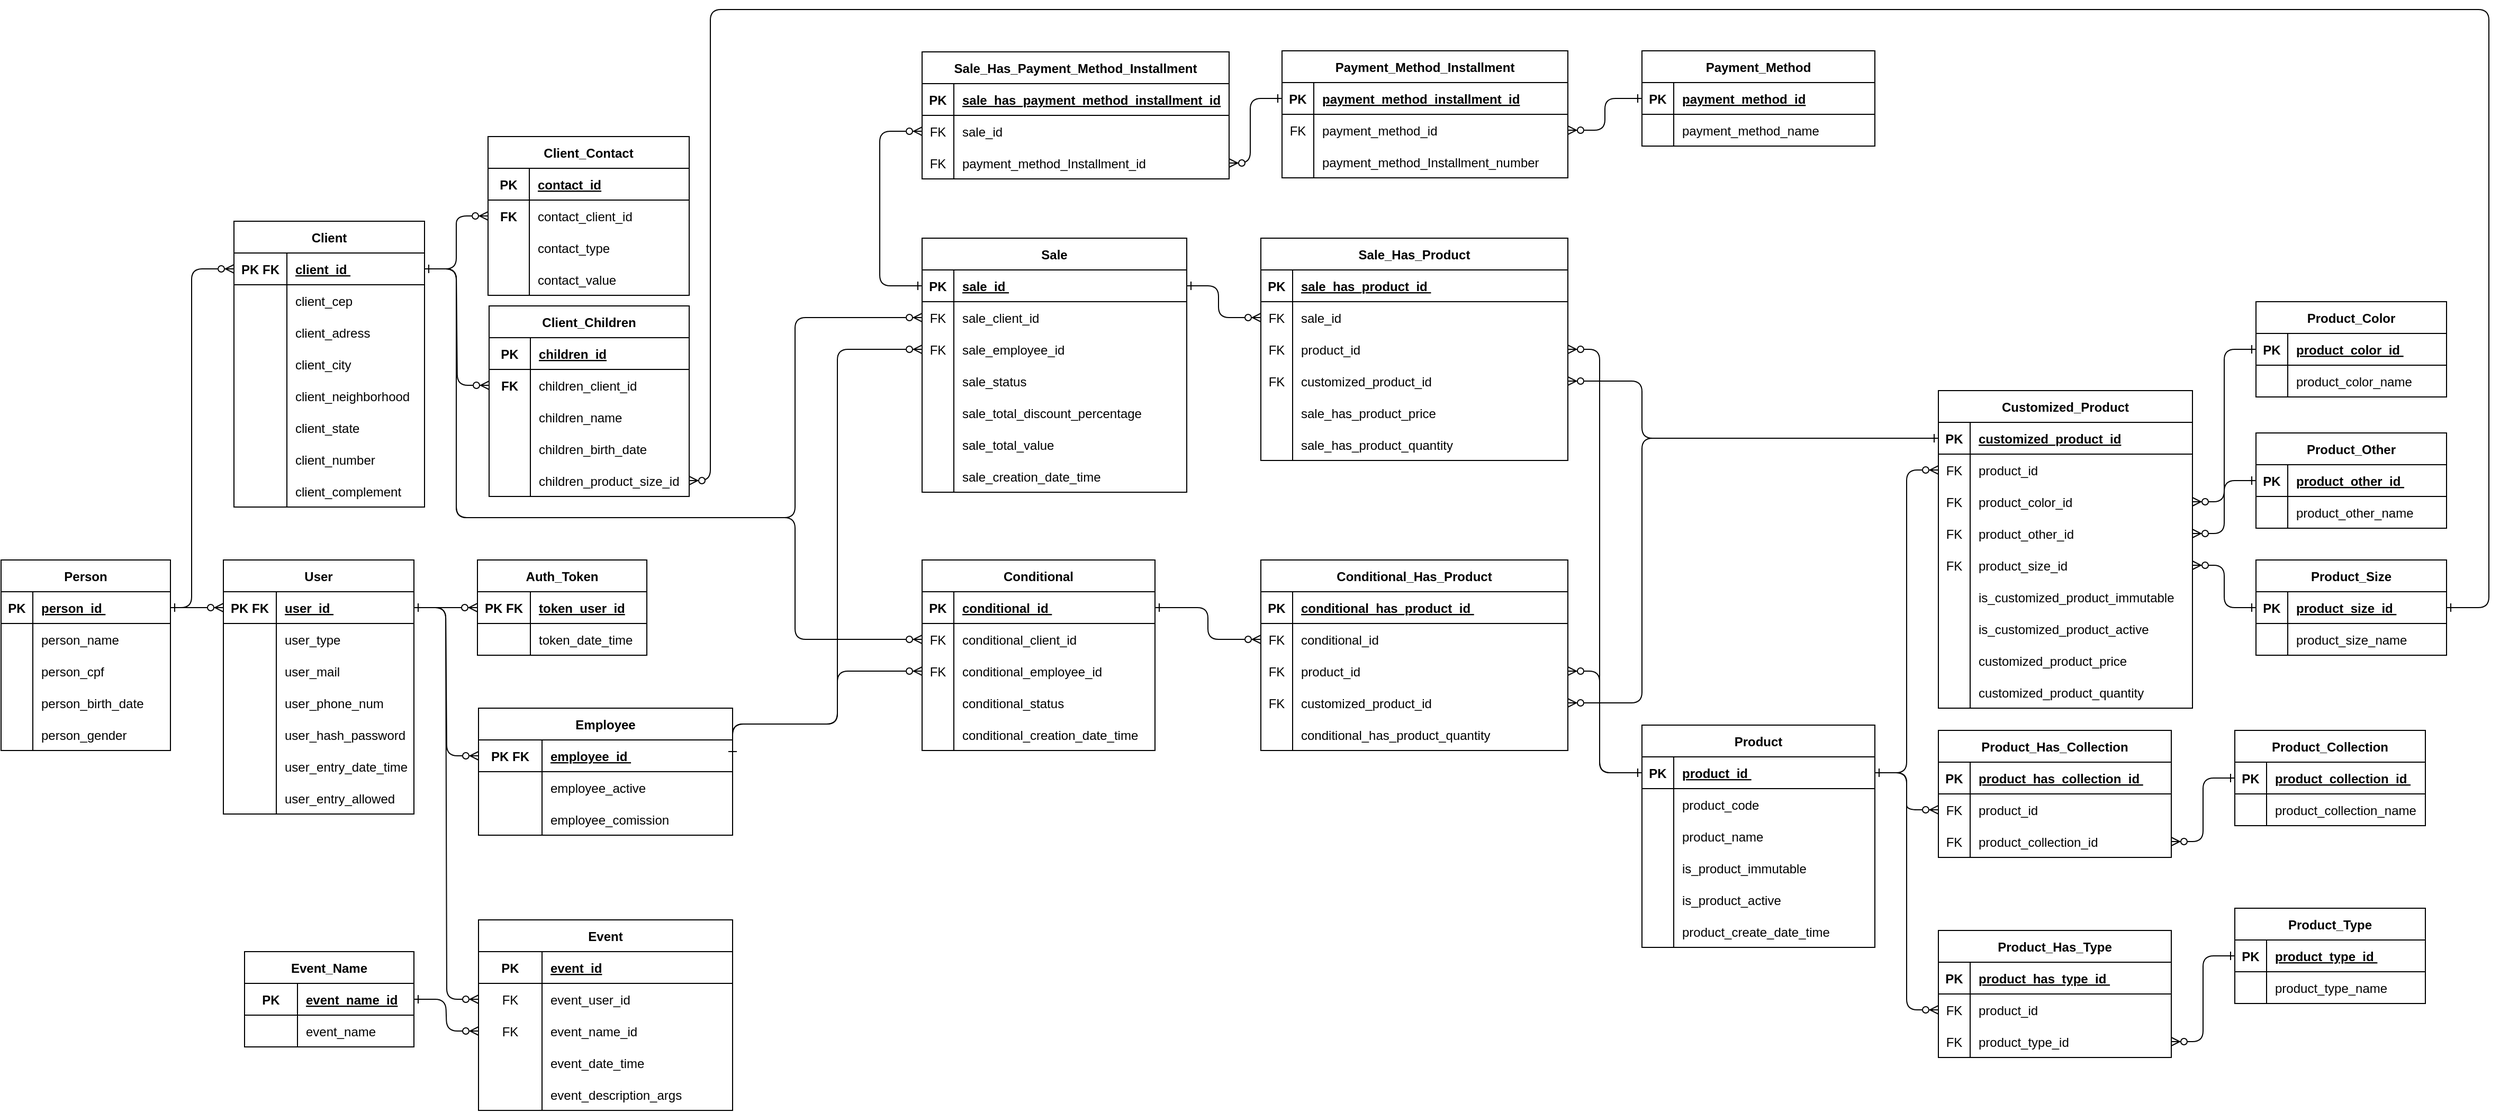 <mxfile version="21.1.2" type="device">
  <diagram id="R2lEEEUBdFMjLlhIrx00" name="Page-1">
    <mxGraphModel dx="3151" dy="1822" grid="1" gridSize="10" guides="1" tooltips="1" connect="1" arrows="1" fold="1" page="1" pageScale="1" pageWidth="850" pageHeight="1100" math="0" shadow="0" extFonts="Permanent Marker^https://fonts.googleapis.com/css?family=Permanent+Marker">
      <root>
        <mxCell id="0" />
        <mxCell id="1" parent="0" />
        <mxCell id="C-vyLk0tnHw3VtMMgP7b-1" value="" style="edgeStyle=entityRelationEdgeStyle;endArrow=ERzeroToMany;startArrow=ERone;endFill=1;startFill=0;entryX=0;entryY=0.5;entryDx=0;entryDy=0;" parent="1" source="C-vyLk0tnHw3VtMMgP7b-24" target="C-vyLk0tnHw3VtMMgP7b-3" edge="1">
          <mxGeometry width="100" height="100" relative="1" as="geometry">
            <mxPoint x="450" y="1280" as="sourcePoint" />
            <mxPoint x="470" y="725" as="targetPoint" />
          </mxGeometry>
        </mxCell>
        <mxCell id="C-vyLk0tnHw3VtMMgP7b-2" value="Auth_Token" style="shape=table;startSize=30;container=1;collapsible=1;childLayout=tableLayout;fixedRows=1;rowLines=0;fontStyle=1;align=center;resizeLast=1;" parent="1" vertex="1">
          <mxGeometry x="460" y="560" width="160" height="90" as="geometry">
            <mxRectangle x="350" width="100" height="30" as="alternateBounds" />
          </mxGeometry>
        </mxCell>
        <mxCell id="C-vyLk0tnHw3VtMMgP7b-3" value="" style="shape=partialRectangle;collapsible=0;dropTarget=0;pointerEvents=0;fillColor=none;points=[[0,0.5],[1,0.5]];portConstraint=eastwest;top=0;left=0;right=0;bottom=1;" parent="C-vyLk0tnHw3VtMMgP7b-2" vertex="1">
          <mxGeometry y="30" width="160" height="30" as="geometry" />
        </mxCell>
        <mxCell id="C-vyLk0tnHw3VtMMgP7b-4" value="PK FK" style="shape=partialRectangle;overflow=hidden;connectable=0;fillColor=none;top=0;left=0;bottom=0;right=0;fontStyle=1;" parent="C-vyLk0tnHw3VtMMgP7b-3" vertex="1">
          <mxGeometry width="50" height="30" as="geometry">
            <mxRectangle width="50" height="30" as="alternateBounds" />
          </mxGeometry>
        </mxCell>
        <mxCell id="C-vyLk0tnHw3VtMMgP7b-5" value="token_user_id" style="shape=partialRectangle;overflow=hidden;connectable=0;fillColor=none;top=0;left=0;bottom=0;right=0;align=left;spacingLeft=6;fontStyle=5;strokeColor=none;" parent="C-vyLk0tnHw3VtMMgP7b-3" vertex="1">
          <mxGeometry x="50" width="110" height="30" as="geometry">
            <mxRectangle width="110" height="30" as="alternateBounds" />
          </mxGeometry>
        </mxCell>
        <mxCell id="1cr4TgTquxD-qMzIaofv-1" style="shape=partialRectangle;collapsible=0;dropTarget=0;pointerEvents=0;fillColor=none;points=[[0,0.5],[1,0.5]];portConstraint=eastwest;top=0;left=0;right=0;bottom=1;" parent="C-vyLk0tnHw3VtMMgP7b-2" vertex="1">
          <mxGeometry y="60" width="160" height="30" as="geometry" />
        </mxCell>
        <mxCell id="1cr4TgTquxD-qMzIaofv-2" value="" style="shape=partialRectangle;overflow=hidden;connectable=0;fillColor=none;top=0;left=0;bottom=0;right=0;fontStyle=1;" parent="1cr4TgTquxD-qMzIaofv-1" vertex="1">
          <mxGeometry width="50" height="30" as="geometry">
            <mxRectangle width="50" height="30" as="alternateBounds" />
          </mxGeometry>
        </mxCell>
        <mxCell id="1cr4TgTquxD-qMzIaofv-3" value="token_date_time" style="shape=partialRectangle;overflow=hidden;connectable=0;fillColor=none;top=0;left=0;bottom=0;right=0;align=left;spacingLeft=6;fontStyle=0;strokeColor=none;" parent="1cr4TgTquxD-qMzIaofv-1" vertex="1">
          <mxGeometry x="50" width="110" height="30" as="geometry">
            <mxRectangle width="110" height="30" as="alternateBounds" />
          </mxGeometry>
        </mxCell>
        <mxCell id="C-vyLk0tnHw3VtMMgP7b-23" value="User" style="shape=table;startSize=30;container=1;collapsible=1;childLayout=tableLayout;fixedRows=1;rowLines=0;fontStyle=1;align=center;resizeLast=1;" parent="1" vertex="1">
          <mxGeometry x="220" y="560" width="180" height="240" as="geometry" />
        </mxCell>
        <mxCell id="C-vyLk0tnHw3VtMMgP7b-24" value="" style="shape=partialRectangle;collapsible=0;dropTarget=0;pointerEvents=0;fillColor=none;points=[[0,0.5],[1,0.5]];portConstraint=eastwest;top=0;left=0;right=0;bottom=1;" parent="C-vyLk0tnHw3VtMMgP7b-23" vertex="1">
          <mxGeometry y="30" width="180" height="30" as="geometry" />
        </mxCell>
        <mxCell id="C-vyLk0tnHw3VtMMgP7b-25" value="PK FK" style="shape=partialRectangle;overflow=hidden;connectable=0;fillColor=none;top=0;left=0;bottom=0;right=0;fontStyle=1;" parent="C-vyLk0tnHw3VtMMgP7b-24" vertex="1">
          <mxGeometry width="50" height="30" as="geometry">
            <mxRectangle width="50" height="30" as="alternateBounds" />
          </mxGeometry>
        </mxCell>
        <mxCell id="C-vyLk0tnHw3VtMMgP7b-26" value="user_id " style="shape=partialRectangle;overflow=hidden;connectable=0;fillColor=none;top=0;left=0;bottom=0;right=0;align=left;spacingLeft=6;fontStyle=5;" parent="C-vyLk0tnHw3VtMMgP7b-24" vertex="1">
          <mxGeometry x="50" width="130" height="30" as="geometry">
            <mxRectangle width="130" height="30" as="alternateBounds" />
          </mxGeometry>
        </mxCell>
        <mxCell id="hdHQE9Isms6MK_CqAOKc-28" style="shape=partialRectangle;collapsible=0;dropTarget=0;pointerEvents=0;fillColor=none;points=[[0,0.5],[1,0.5]];portConstraint=eastwest;top=0;left=0;right=0;bottom=0;" parent="C-vyLk0tnHw3VtMMgP7b-23" vertex="1">
          <mxGeometry y="60" width="180" height="30" as="geometry" />
        </mxCell>
        <mxCell id="hdHQE9Isms6MK_CqAOKc-29" value="" style="shape=partialRectangle;overflow=hidden;connectable=0;fillColor=none;top=0;left=0;bottom=0;right=0;" parent="hdHQE9Isms6MK_CqAOKc-28" vertex="1">
          <mxGeometry width="50" height="30" as="geometry">
            <mxRectangle width="50" height="30" as="alternateBounds" />
          </mxGeometry>
        </mxCell>
        <mxCell id="hdHQE9Isms6MK_CqAOKc-30" value="user_type" style="shape=partialRectangle;overflow=hidden;connectable=0;fillColor=none;top=0;left=0;bottom=0;right=0;align=left;spacingLeft=6;spacingTop=0;" parent="hdHQE9Isms6MK_CqAOKc-28" vertex="1">
          <mxGeometry x="50" width="130" height="30" as="geometry">
            <mxRectangle width="130" height="30" as="alternateBounds" />
          </mxGeometry>
        </mxCell>
        <mxCell id="hdHQE9Isms6MK_CqAOKc-31" style="shape=partialRectangle;collapsible=0;dropTarget=0;pointerEvents=0;fillColor=none;points=[[0,0.5],[1,0.5]];portConstraint=eastwest;top=0;left=0;right=0;bottom=0;" parent="C-vyLk0tnHw3VtMMgP7b-23" vertex="1">
          <mxGeometry y="90" width="180" height="30" as="geometry" />
        </mxCell>
        <mxCell id="hdHQE9Isms6MK_CqAOKc-32" style="shape=partialRectangle;overflow=hidden;connectable=0;fillColor=none;top=0;left=0;bottom=0;right=0;" parent="hdHQE9Isms6MK_CqAOKc-31" vertex="1">
          <mxGeometry width="50" height="30" as="geometry">
            <mxRectangle width="50" height="30" as="alternateBounds" />
          </mxGeometry>
        </mxCell>
        <mxCell id="hdHQE9Isms6MK_CqAOKc-33" value="user_mail" style="shape=partialRectangle;overflow=hidden;connectable=0;fillColor=none;top=0;left=0;bottom=0;right=0;align=left;spacingLeft=6;spacingTop=0;" parent="hdHQE9Isms6MK_CqAOKc-31" vertex="1">
          <mxGeometry x="50" width="130" height="30" as="geometry">
            <mxRectangle width="130" height="30" as="alternateBounds" />
          </mxGeometry>
        </mxCell>
        <mxCell id="hdHQE9Isms6MK_CqAOKc-34" style="shape=partialRectangle;collapsible=0;dropTarget=0;pointerEvents=0;fillColor=none;points=[[0,0.5],[1,0.5]];portConstraint=eastwest;top=0;left=0;right=0;bottom=0;" parent="C-vyLk0tnHw3VtMMgP7b-23" vertex="1">
          <mxGeometry y="120" width="180" height="30" as="geometry" />
        </mxCell>
        <mxCell id="hdHQE9Isms6MK_CqAOKc-35" value="" style="shape=partialRectangle;overflow=hidden;connectable=0;fillColor=none;top=0;left=0;bottom=0;right=0;" parent="hdHQE9Isms6MK_CqAOKc-34" vertex="1">
          <mxGeometry width="50" height="30" as="geometry">
            <mxRectangle width="50" height="30" as="alternateBounds" />
          </mxGeometry>
        </mxCell>
        <mxCell id="hdHQE9Isms6MK_CqAOKc-36" value="user_phone_num" style="shape=partialRectangle;overflow=hidden;connectable=0;fillColor=none;top=0;left=0;bottom=0;right=0;align=left;spacingLeft=6;spacingTop=0;" parent="hdHQE9Isms6MK_CqAOKc-34" vertex="1">
          <mxGeometry x="50" width="130" height="30" as="geometry">
            <mxRectangle width="130" height="30" as="alternateBounds" />
          </mxGeometry>
        </mxCell>
        <mxCell id="hdHQE9Isms6MK_CqAOKc-37" style="shape=partialRectangle;collapsible=0;dropTarget=0;pointerEvents=0;fillColor=none;points=[[0,0.5],[1,0.5]];portConstraint=eastwest;top=0;left=0;right=0;bottom=0;" parent="C-vyLk0tnHw3VtMMgP7b-23" vertex="1">
          <mxGeometry y="150" width="180" height="30" as="geometry" />
        </mxCell>
        <mxCell id="hdHQE9Isms6MK_CqAOKc-38" value="" style="shape=partialRectangle;overflow=hidden;connectable=0;fillColor=none;top=0;left=0;bottom=0;right=0;" parent="hdHQE9Isms6MK_CqAOKc-37" vertex="1">
          <mxGeometry width="50" height="30" as="geometry">
            <mxRectangle width="50" height="30" as="alternateBounds" />
          </mxGeometry>
        </mxCell>
        <mxCell id="hdHQE9Isms6MK_CqAOKc-39" value="user_hash_password" style="shape=partialRectangle;overflow=hidden;connectable=0;fillColor=none;top=0;left=0;bottom=0;right=0;align=left;spacingLeft=6;spacingTop=0;" parent="hdHQE9Isms6MK_CqAOKc-37" vertex="1">
          <mxGeometry x="50" width="130" height="30" as="geometry">
            <mxRectangle width="130" height="30" as="alternateBounds" />
          </mxGeometry>
        </mxCell>
        <mxCell id="hdHQE9Isms6MK_CqAOKc-40" style="shape=partialRectangle;collapsible=0;dropTarget=0;pointerEvents=0;fillColor=none;points=[[0,0.5],[1,0.5]];portConstraint=eastwest;top=0;left=0;right=0;bottom=0;" parent="C-vyLk0tnHw3VtMMgP7b-23" vertex="1">
          <mxGeometry y="180" width="180" height="30" as="geometry" />
        </mxCell>
        <mxCell id="hdHQE9Isms6MK_CqAOKc-41" style="shape=partialRectangle;overflow=hidden;connectable=0;fillColor=none;top=0;left=0;bottom=0;right=0;" parent="hdHQE9Isms6MK_CqAOKc-40" vertex="1">
          <mxGeometry width="50" height="30" as="geometry">
            <mxRectangle width="50" height="30" as="alternateBounds" />
          </mxGeometry>
        </mxCell>
        <mxCell id="hdHQE9Isms6MK_CqAOKc-42" value="user_entry_date_time" style="shape=partialRectangle;overflow=hidden;connectable=0;fillColor=none;top=0;left=0;bottom=0;right=0;align=left;spacingLeft=6;spacingTop=0;" parent="hdHQE9Isms6MK_CqAOKc-40" vertex="1">
          <mxGeometry x="50" width="130" height="30" as="geometry">
            <mxRectangle width="130" height="30" as="alternateBounds" />
          </mxGeometry>
        </mxCell>
        <mxCell id="hdHQE9Isms6MK_CqAOKc-43" style="shape=partialRectangle;collapsible=0;dropTarget=0;pointerEvents=0;fillColor=none;points=[[0,0.5],[1,0.5]];portConstraint=eastwest;top=0;left=0;right=0;bottom=0;" parent="C-vyLk0tnHw3VtMMgP7b-23" vertex="1">
          <mxGeometry y="210" width="180" height="30" as="geometry" />
        </mxCell>
        <mxCell id="hdHQE9Isms6MK_CqAOKc-44" style="shape=partialRectangle;overflow=hidden;connectable=0;fillColor=none;top=0;left=0;bottom=0;right=0;" parent="hdHQE9Isms6MK_CqAOKc-43" vertex="1">
          <mxGeometry width="50" height="30" as="geometry">
            <mxRectangle width="50" height="30" as="alternateBounds" />
          </mxGeometry>
        </mxCell>
        <mxCell id="hdHQE9Isms6MK_CqAOKc-45" value="user_entry_allowed" style="shape=partialRectangle;overflow=hidden;connectable=0;fillColor=none;top=0;left=0;bottom=0;right=0;align=left;spacingLeft=6;spacingTop=0;" parent="hdHQE9Isms6MK_CqAOKc-43" vertex="1">
          <mxGeometry x="50" width="130" height="30" as="geometry">
            <mxRectangle width="130" height="30" as="alternateBounds" />
          </mxGeometry>
        </mxCell>
        <mxCell id="rSOG_XVCGVy_Who1HL_c-12" value="" style="edgeStyle=entityRelationEdgeStyle;endArrow=ERzeroToMany;startArrow=ERone;endFill=1;startFill=0;entryX=0;entryY=0.5;entryDx=0;entryDy=0;exitX=1;exitY=0.5;exitDx=0;exitDy=0;" parent="1" source="C-vyLk0tnHw3VtMMgP7b-24" target="rSOG_XVCGVy_Who1HL_c-23" edge="1">
          <mxGeometry width="100" height="100" relative="1" as="geometry">
            <mxPoint x="410" y="735" as="sourcePoint" />
            <mxPoint x="460" y="705" as="targetPoint" />
          </mxGeometry>
        </mxCell>
        <mxCell id="rSOG_XVCGVy_Who1HL_c-22" value="Employee" style="shape=table;startSize=30;container=1;collapsible=1;childLayout=tableLayout;fixedRows=1;rowLines=0;fontStyle=1;align=center;resizeLast=1;" parent="1" vertex="1">
          <mxGeometry x="461" y="700" width="240" height="120" as="geometry" />
        </mxCell>
        <mxCell id="rSOG_XVCGVy_Who1HL_c-23" value="" style="shape=partialRectangle;collapsible=0;dropTarget=0;pointerEvents=0;fillColor=none;points=[[0,0.5],[1,0.5]];portConstraint=eastwest;top=0;left=0;right=0;bottom=1;" parent="rSOG_XVCGVy_Who1HL_c-22" vertex="1">
          <mxGeometry y="30" width="240" height="30" as="geometry" />
        </mxCell>
        <mxCell id="rSOG_XVCGVy_Who1HL_c-24" value="PK FK" style="shape=partialRectangle;overflow=hidden;connectable=0;fillColor=none;top=0;left=0;bottom=0;right=0;fontStyle=1;" parent="rSOG_XVCGVy_Who1HL_c-23" vertex="1">
          <mxGeometry width="60" height="30" as="geometry">
            <mxRectangle width="60" height="30" as="alternateBounds" />
          </mxGeometry>
        </mxCell>
        <mxCell id="rSOG_XVCGVy_Who1HL_c-25" value="employee_id " style="shape=partialRectangle;overflow=hidden;connectable=0;fillColor=none;top=0;left=0;bottom=0;right=0;align=left;spacingLeft=6;fontStyle=5;" parent="rSOG_XVCGVy_Who1HL_c-23" vertex="1">
          <mxGeometry x="60" width="180" height="30" as="geometry">
            <mxRectangle width="180" height="30" as="alternateBounds" />
          </mxGeometry>
        </mxCell>
        <mxCell id="rSOG_XVCGVy_Who1HL_c-26" style="shape=partialRectangle;collapsible=0;dropTarget=0;pointerEvents=0;fillColor=none;points=[[0,0.5],[1,0.5]];portConstraint=eastwest;top=0;left=0;right=0;bottom=0;" parent="rSOG_XVCGVy_Who1HL_c-22" vertex="1">
          <mxGeometry y="60" width="240" height="30" as="geometry" />
        </mxCell>
        <mxCell id="rSOG_XVCGVy_Who1HL_c-27" style="shape=partialRectangle;overflow=hidden;connectable=0;fillColor=none;top=0;left=0;bottom=0;right=0;" parent="rSOG_XVCGVy_Who1HL_c-26" vertex="1">
          <mxGeometry width="60" height="30" as="geometry">
            <mxRectangle width="60" height="30" as="alternateBounds" />
          </mxGeometry>
        </mxCell>
        <mxCell id="rSOG_XVCGVy_Who1HL_c-28" value="employee_active" style="shape=partialRectangle;overflow=hidden;connectable=0;fillColor=none;top=0;left=0;bottom=0;right=0;align=left;spacingLeft=6;spacingTop=0;" parent="rSOG_XVCGVy_Who1HL_c-26" vertex="1">
          <mxGeometry x="60" width="180" height="30" as="geometry">
            <mxRectangle width="180" height="30" as="alternateBounds" />
          </mxGeometry>
        </mxCell>
        <mxCell id="rSOG_XVCGVy_Who1HL_c-38" style="shape=partialRectangle;collapsible=0;dropTarget=0;pointerEvents=0;fillColor=none;points=[[0,0.5],[1,0.5]];portConstraint=eastwest;top=0;left=0;right=0;bottom=0;" parent="rSOG_XVCGVy_Who1HL_c-22" vertex="1">
          <mxGeometry y="90" width="240" height="30" as="geometry" />
        </mxCell>
        <mxCell id="rSOG_XVCGVy_Who1HL_c-39" style="shape=partialRectangle;overflow=hidden;connectable=0;fillColor=none;top=0;left=0;bottom=0;right=0;" parent="rSOG_XVCGVy_Who1HL_c-38" vertex="1">
          <mxGeometry width="60" height="30" as="geometry">
            <mxRectangle width="60" height="30" as="alternateBounds" />
          </mxGeometry>
        </mxCell>
        <mxCell id="rSOG_XVCGVy_Who1HL_c-40" value="employee_comission" style="shape=partialRectangle;overflow=hidden;connectable=0;fillColor=none;top=0;left=0;bottom=0;right=0;align=left;spacingLeft=6;spacingTop=0;" parent="rSOG_XVCGVy_Who1HL_c-38" vertex="1">
          <mxGeometry x="60" width="180" height="30" as="geometry">
            <mxRectangle width="180" height="30" as="alternateBounds" />
          </mxGeometry>
        </mxCell>
        <mxCell id="rSOG_XVCGVy_Who1HL_c-53" value="Event" style="shape=table;startSize=30;container=1;collapsible=1;childLayout=tableLayout;fixedRows=1;rowLines=0;fontStyle=1;align=center;resizeLast=1;" parent="1" vertex="1">
          <mxGeometry x="461" y="900" width="240" height="180" as="geometry" />
        </mxCell>
        <mxCell id="rSOG_XVCGVy_Who1HL_c-54" value="" style="shape=partialRectangle;collapsible=0;dropTarget=0;pointerEvents=0;fillColor=none;points=[[0,0.5],[1,0.5]];portConstraint=eastwest;top=0;left=0;right=0;bottom=1;" parent="rSOG_XVCGVy_Who1HL_c-53" vertex="1">
          <mxGeometry y="30" width="240" height="30" as="geometry" />
        </mxCell>
        <mxCell id="rSOG_XVCGVy_Who1HL_c-55" value="PK" style="shape=partialRectangle;overflow=hidden;connectable=0;fillColor=none;top=0;left=0;bottom=0;right=0;fontStyle=1;" parent="rSOG_XVCGVy_Who1HL_c-54" vertex="1">
          <mxGeometry width="60" height="30" as="geometry">
            <mxRectangle width="60" height="30" as="alternateBounds" />
          </mxGeometry>
        </mxCell>
        <mxCell id="rSOG_XVCGVy_Who1HL_c-56" value="event_id" style="shape=partialRectangle;overflow=hidden;connectable=0;fillColor=none;top=0;left=0;bottom=0;right=0;align=left;spacingLeft=6;fontStyle=5;" parent="rSOG_XVCGVy_Who1HL_c-54" vertex="1">
          <mxGeometry x="60" width="180" height="30" as="geometry">
            <mxRectangle width="180" height="30" as="alternateBounds" />
          </mxGeometry>
        </mxCell>
        <mxCell id="rSOG_XVCGVy_Who1HL_c-57" style="shape=partialRectangle;collapsible=0;dropTarget=0;pointerEvents=0;fillColor=none;points=[[0,0.5],[1,0.5]];portConstraint=eastwest;top=0;left=0;right=0;bottom=0;" parent="rSOG_XVCGVy_Who1HL_c-53" vertex="1">
          <mxGeometry y="60" width="240" height="30" as="geometry" />
        </mxCell>
        <mxCell id="rSOG_XVCGVy_Who1HL_c-58" value="FK" style="shape=partialRectangle;overflow=hidden;connectable=0;fillColor=none;top=0;left=0;bottom=0;right=0;" parent="rSOG_XVCGVy_Who1HL_c-57" vertex="1">
          <mxGeometry width="60" height="30" as="geometry">
            <mxRectangle width="60" height="30" as="alternateBounds" />
          </mxGeometry>
        </mxCell>
        <mxCell id="rSOG_XVCGVy_Who1HL_c-59" value="event_user_id" style="shape=partialRectangle;overflow=hidden;connectable=0;fillColor=none;top=0;left=0;bottom=0;right=0;align=left;spacingLeft=6;spacingTop=0;" parent="rSOG_XVCGVy_Who1HL_c-57" vertex="1">
          <mxGeometry x="60" width="180" height="30" as="geometry">
            <mxRectangle width="180" height="30" as="alternateBounds" />
          </mxGeometry>
        </mxCell>
        <mxCell id="rSOG_XVCGVy_Who1HL_c-60" style="shape=partialRectangle;collapsible=0;dropTarget=0;pointerEvents=0;fillColor=none;points=[[0,0.5],[1,0.5]];portConstraint=eastwest;top=0;left=0;right=0;bottom=0;" parent="rSOG_XVCGVy_Who1HL_c-53" vertex="1">
          <mxGeometry y="90" width="240" height="30" as="geometry" />
        </mxCell>
        <mxCell id="rSOG_XVCGVy_Who1HL_c-61" value="FK" style="shape=partialRectangle;overflow=hidden;connectable=0;fillColor=none;top=0;left=0;bottom=0;right=0;" parent="rSOG_XVCGVy_Who1HL_c-60" vertex="1">
          <mxGeometry width="60" height="30" as="geometry">
            <mxRectangle width="60" height="30" as="alternateBounds" />
          </mxGeometry>
        </mxCell>
        <mxCell id="rSOG_XVCGVy_Who1HL_c-62" value="event_name_id" style="shape=partialRectangle;overflow=hidden;connectable=0;fillColor=none;top=0;left=0;bottom=0;right=0;align=left;spacingLeft=6;spacingTop=0;" parent="rSOG_XVCGVy_Who1HL_c-60" vertex="1">
          <mxGeometry x="60" width="180" height="30" as="geometry">
            <mxRectangle width="180" height="30" as="alternateBounds" />
          </mxGeometry>
        </mxCell>
        <mxCell id="rSOG_XVCGVy_Who1HL_c-63" style="shape=partialRectangle;collapsible=0;dropTarget=0;pointerEvents=0;fillColor=none;points=[[0,0.5],[1,0.5]];portConstraint=eastwest;top=0;left=0;right=0;bottom=0;" parent="rSOG_XVCGVy_Who1HL_c-53" vertex="1">
          <mxGeometry y="120" width="240" height="30" as="geometry" />
        </mxCell>
        <mxCell id="rSOG_XVCGVy_Who1HL_c-64" style="shape=partialRectangle;overflow=hidden;connectable=0;fillColor=none;top=0;left=0;bottom=0;right=0;" parent="rSOG_XVCGVy_Who1HL_c-63" vertex="1">
          <mxGeometry width="60" height="30" as="geometry">
            <mxRectangle width="60" height="30" as="alternateBounds" />
          </mxGeometry>
        </mxCell>
        <mxCell id="rSOG_XVCGVy_Who1HL_c-65" value="event_date_time" style="shape=partialRectangle;overflow=hidden;connectable=0;fillColor=none;top=0;left=0;bottom=0;right=0;align=left;spacingLeft=6;spacingTop=0;" parent="rSOG_XVCGVy_Who1HL_c-63" vertex="1">
          <mxGeometry x="60" width="180" height="30" as="geometry">
            <mxRectangle width="180" height="30" as="alternateBounds" />
          </mxGeometry>
        </mxCell>
        <mxCell id="rSOG_XVCGVy_Who1HL_c-66" style="shape=partialRectangle;collapsible=0;dropTarget=0;pointerEvents=0;fillColor=none;points=[[0,0.5],[1,0.5]];portConstraint=eastwest;top=0;left=0;right=0;bottom=0;" parent="rSOG_XVCGVy_Who1HL_c-53" vertex="1">
          <mxGeometry y="150" width="240" height="30" as="geometry" />
        </mxCell>
        <mxCell id="rSOG_XVCGVy_Who1HL_c-67" style="shape=partialRectangle;overflow=hidden;connectable=0;fillColor=none;top=0;left=0;bottom=0;right=0;" parent="rSOG_XVCGVy_Who1HL_c-66" vertex="1">
          <mxGeometry width="60" height="30" as="geometry">
            <mxRectangle width="60" height="30" as="alternateBounds" />
          </mxGeometry>
        </mxCell>
        <mxCell id="rSOG_XVCGVy_Who1HL_c-68" value="event_description_args" style="shape=partialRectangle;overflow=hidden;connectable=0;fillColor=none;top=0;left=0;bottom=0;right=0;align=left;spacingLeft=6;spacingTop=0;" parent="rSOG_XVCGVy_Who1HL_c-66" vertex="1">
          <mxGeometry x="60" width="180" height="30" as="geometry">
            <mxRectangle width="180" height="30" as="alternateBounds" />
          </mxGeometry>
        </mxCell>
        <mxCell id="rSOG_XVCGVy_Who1HL_c-77" value="" style="edgeStyle=entityRelationEdgeStyle;endArrow=ERzeroToMany;startArrow=ERone;endFill=1;startFill=0;entryX=0;entryY=0.5;entryDx=0;entryDy=0;exitX=1;exitY=0.5;exitDx=0;exitDy=0;" parent="1" source="C-vyLk0tnHw3VtMMgP7b-24" target="rSOG_XVCGVy_Who1HL_c-57" edge="1">
          <mxGeometry width="100" height="100" relative="1" as="geometry">
            <mxPoint x="410" y="615" as="sourcePoint" />
            <mxPoint x="470" y="745" as="targetPoint" />
          </mxGeometry>
        </mxCell>
        <mxCell id="rSOG_XVCGVy_Who1HL_c-78" value="Event_Name" style="shape=table;startSize=30;container=1;collapsible=1;childLayout=tableLayout;fixedRows=1;rowLines=0;fontStyle=1;align=center;resizeLast=1;" parent="1" vertex="1">
          <mxGeometry x="240" y="930" width="160" height="90" as="geometry">
            <mxRectangle x="350" width="100" height="30" as="alternateBounds" />
          </mxGeometry>
        </mxCell>
        <mxCell id="rSOG_XVCGVy_Who1HL_c-79" value="" style="shape=partialRectangle;collapsible=0;dropTarget=0;pointerEvents=0;fillColor=none;points=[[0,0.5],[1,0.5]];portConstraint=eastwest;top=0;left=0;right=0;bottom=1;" parent="rSOG_XVCGVy_Who1HL_c-78" vertex="1">
          <mxGeometry y="30" width="160" height="30" as="geometry" />
        </mxCell>
        <mxCell id="rSOG_XVCGVy_Who1HL_c-80" value="PK" style="shape=partialRectangle;overflow=hidden;connectable=0;fillColor=none;top=0;left=0;bottom=0;right=0;fontStyle=1;" parent="rSOG_XVCGVy_Who1HL_c-79" vertex="1">
          <mxGeometry width="50" height="30" as="geometry">
            <mxRectangle width="50" height="30" as="alternateBounds" />
          </mxGeometry>
        </mxCell>
        <mxCell id="rSOG_XVCGVy_Who1HL_c-81" value="event_name_id" style="shape=partialRectangle;overflow=hidden;connectable=0;fillColor=none;top=0;left=0;bottom=0;right=0;align=left;spacingLeft=6;fontStyle=5;strokeColor=none;" parent="rSOG_XVCGVy_Who1HL_c-79" vertex="1">
          <mxGeometry x="50" width="110" height="30" as="geometry">
            <mxRectangle width="110" height="30" as="alternateBounds" />
          </mxGeometry>
        </mxCell>
        <mxCell id="rSOG_XVCGVy_Who1HL_c-82" style="shape=partialRectangle;collapsible=0;dropTarget=0;pointerEvents=0;fillColor=none;points=[[0,0.5],[1,0.5]];portConstraint=eastwest;top=0;left=0;right=0;bottom=1;" parent="rSOG_XVCGVy_Who1HL_c-78" vertex="1">
          <mxGeometry y="60" width="160" height="30" as="geometry" />
        </mxCell>
        <mxCell id="rSOG_XVCGVy_Who1HL_c-83" value="" style="shape=partialRectangle;overflow=hidden;connectable=0;fillColor=none;top=0;left=0;bottom=0;right=0;fontStyle=1;" parent="rSOG_XVCGVy_Who1HL_c-82" vertex="1">
          <mxGeometry width="50" height="30" as="geometry">
            <mxRectangle width="50" height="30" as="alternateBounds" />
          </mxGeometry>
        </mxCell>
        <mxCell id="rSOG_XVCGVy_Who1HL_c-84" value="event_name" style="shape=partialRectangle;overflow=hidden;connectable=0;fillColor=none;top=0;left=0;bottom=0;right=0;align=left;spacingLeft=6;fontStyle=0;strokeColor=none;" parent="rSOG_XVCGVy_Who1HL_c-82" vertex="1">
          <mxGeometry x="50" width="110" height="30" as="geometry">
            <mxRectangle width="110" height="30" as="alternateBounds" />
          </mxGeometry>
        </mxCell>
        <mxCell id="rSOG_XVCGVy_Who1HL_c-85" value="" style="edgeStyle=entityRelationEdgeStyle;endArrow=ERzeroToMany;startArrow=ERone;endFill=1;startFill=0;entryX=0;entryY=0.5;entryDx=0;entryDy=0;exitX=1;exitY=0.5;exitDx=0;exitDy=0;" parent="1" source="rSOG_XVCGVy_Who1HL_c-79" target="rSOG_XVCGVy_Who1HL_c-60" edge="1">
          <mxGeometry width="100" height="100" relative="1" as="geometry">
            <mxPoint x="410" y="615" as="sourcePoint" />
            <mxPoint x="471" y="955" as="targetPoint" />
          </mxGeometry>
        </mxCell>
        <mxCell id="lAv9fksESu4tIauAvT9V-1" value="Person" style="shape=table;startSize=30;container=1;collapsible=1;childLayout=tableLayout;fixedRows=1;rowLines=0;fontStyle=1;align=center;resizeLast=1;" parent="1" vertex="1">
          <mxGeometry x="10" y="560" width="160" height="180" as="geometry" />
        </mxCell>
        <mxCell id="lAv9fksESu4tIauAvT9V-2" value="" style="shape=partialRectangle;collapsible=0;dropTarget=0;pointerEvents=0;fillColor=none;points=[[0,0.5],[1,0.5]];portConstraint=eastwest;top=0;left=0;right=0;bottom=1;" parent="lAv9fksESu4tIauAvT9V-1" vertex="1">
          <mxGeometry y="30" width="160" height="30" as="geometry" />
        </mxCell>
        <mxCell id="lAv9fksESu4tIauAvT9V-3" value="PK" style="shape=partialRectangle;overflow=hidden;connectable=0;fillColor=none;top=0;left=0;bottom=0;right=0;fontStyle=1;" parent="lAv9fksESu4tIauAvT9V-2" vertex="1">
          <mxGeometry width="30" height="30" as="geometry">
            <mxRectangle width="30" height="30" as="alternateBounds" />
          </mxGeometry>
        </mxCell>
        <mxCell id="lAv9fksESu4tIauAvT9V-4" value="person_id " style="shape=partialRectangle;overflow=hidden;connectable=0;fillColor=none;top=0;left=0;bottom=0;right=0;align=left;spacingLeft=6;fontStyle=5;" parent="lAv9fksESu4tIauAvT9V-2" vertex="1">
          <mxGeometry x="30" width="130" height="30" as="geometry">
            <mxRectangle width="130" height="30" as="alternateBounds" />
          </mxGeometry>
        </mxCell>
        <mxCell id="lAv9fksESu4tIauAvT9V-5" style="shape=partialRectangle;collapsible=0;dropTarget=0;pointerEvents=0;fillColor=none;points=[[0,0.5],[1,0.5]];portConstraint=eastwest;top=0;left=0;right=0;bottom=0;" parent="lAv9fksESu4tIauAvT9V-1" vertex="1">
          <mxGeometry y="60" width="160" height="30" as="geometry" />
        </mxCell>
        <mxCell id="lAv9fksESu4tIauAvT9V-6" style="shape=partialRectangle;overflow=hidden;connectable=0;fillColor=none;top=0;left=0;bottom=0;right=0;" parent="lAv9fksESu4tIauAvT9V-5" vertex="1">
          <mxGeometry width="30" height="30" as="geometry">
            <mxRectangle width="30" height="30" as="alternateBounds" />
          </mxGeometry>
        </mxCell>
        <mxCell id="lAv9fksESu4tIauAvT9V-7" value="person_name" style="shape=partialRectangle;overflow=hidden;connectable=0;fillColor=none;top=0;left=0;bottom=0;right=0;align=left;spacingLeft=6;spacingTop=0;" parent="lAv9fksESu4tIauAvT9V-5" vertex="1">
          <mxGeometry x="30" width="130" height="30" as="geometry">
            <mxRectangle width="130" height="30" as="alternateBounds" />
          </mxGeometry>
        </mxCell>
        <mxCell id="lAv9fksESu4tIauAvT9V-8" style="shape=partialRectangle;collapsible=0;dropTarget=0;pointerEvents=0;fillColor=none;points=[[0,0.5],[1,0.5]];portConstraint=eastwest;top=0;left=0;right=0;bottom=0;" parent="lAv9fksESu4tIauAvT9V-1" vertex="1">
          <mxGeometry y="90" width="160" height="30" as="geometry" />
        </mxCell>
        <mxCell id="lAv9fksESu4tIauAvT9V-9" style="shape=partialRectangle;overflow=hidden;connectable=0;fillColor=none;top=0;left=0;bottom=0;right=0;" parent="lAv9fksESu4tIauAvT9V-8" vertex="1">
          <mxGeometry width="30" height="30" as="geometry">
            <mxRectangle width="30" height="30" as="alternateBounds" />
          </mxGeometry>
        </mxCell>
        <mxCell id="lAv9fksESu4tIauAvT9V-10" value="person_cpf" style="shape=partialRectangle;overflow=hidden;connectable=0;fillColor=none;top=0;left=0;bottom=0;right=0;align=left;spacingLeft=6;spacingTop=0;" parent="lAv9fksESu4tIauAvT9V-8" vertex="1">
          <mxGeometry x="30" width="130" height="30" as="geometry">
            <mxRectangle width="130" height="30" as="alternateBounds" />
          </mxGeometry>
        </mxCell>
        <mxCell id="lAv9fksESu4tIauAvT9V-11" style="shape=partialRectangle;collapsible=0;dropTarget=0;pointerEvents=0;fillColor=none;points=[[0,0.5],[1,0.5]];portConstraint=eastwest;top=0;left=0;right=0;bottom=0;" parent="lAv9fksESu4tIauAvT9V-1" vertex="1">
          <mxGeometry y="120" width="160" height="30" as="geometry" />
        </mxCell>
        <mxCell id="lAv9fksESu4tIauAvT9V-12" style="shape=partialRectangle;overflow=hidden;connectable=0;fillColor=none;top=0;left=0;bottom=0;right=0;" parent="lAv9fksESu4tIauAvT9V-11" vertex="1">
          <mxGeometry width="30" height="30" as="geometry">
            <mxRectangle width="30" height="30" as="alternateBounds" />
          </mxGeometry>
        </mxCell>
        <mxCell id="lAv9fksESu4tIauAvT9V-13" value="person_birth_date" style="shape=partialRectangle;overflow=hidden;connectable=0;fillColor=none;top=0;left=0;bottom=0;right=0;align=left;spacingLeft=6;spacingTop=0;" parent="lAv9fksESu4tIauAvT9V-11" vertex="1">
          <mxGeometry x="30" width="130" height="30" as="geometry">
            <mxRectangle width="130" height="30" as="alternateBounds" />
          </mxGeometry>
        </mxCell>
        <mxCell id="lAv9fksESu4tIauAvT9V-14" style="shape=partialRectangle;collapsible=0;dropTarget=0;pointerEvents=0;fillColor=none;points=[[0,0.5],[1,0.5]];portConstraint=eastwest;top=0;left=0;right=0;bottom=0;" parent="lAv9fksESu4tIauAvT9V-1" vertex="1">
          <mxGeometry y="150" width="160" height="30" as="geometry" />
        </mxCell>
        <mxCell id="lAv9fksESu4tIauAvT9V-15" style="shape=partialRectangle;overflow=hidden;connectable=0;fillColor=none;top=0;left=0;bottom=0;right=0;" parent="lAv9fksESu4tIauAvT9V-14" vertex="1">
          <mxGeometry width="30" height="30" as="geometry">
            <mxRectangle width="30" height="30" as="alternateBounds" />
          </mxGeometry>
        </mxCell>
        <mxCell id="lAv9fksESu4tIauAvT9V-16" value="person_gender" style="shape=partialRectangle;overflow=hidden;connectable=0;fillColor=none;top=0;left=0;bottom=0;right=0;align=left;spacingLeft=6;spacingTop=0;" parent="lAv9fksESu4tIauAvT9V-14" vertex="1">
          <mxGeometry x="30" width="130" height="30" as="geometry">
            <mxRectangle width="130" height="30" as="alternateBounds" />
          </mxGeometry>
        </mxCell>
        <mxCell id="lAv9fksESu4tIauAvT9V-35" value="" style="edgeStyle=entityRelationEdgeStyle;endArrow=ERzeroToMany;startArrow=ERone;endFill=1;startFill=0;entryX=0;entryY=0.5;entryDx=0;entryDy=0;exitX=1;exitY=0.5;exitDx=0;exitDy=0;" parent="1" source="lAv9fksESu4tIauAvT9V-2" target="C-vyLk0tnHw3VtMMgP7b-24" edge="1">
          <mxGeometry width="100" height="100" relative="1" as="geometry">
            <mxPoint x="410" y="615" as="sourcePoint" />
            <mxPoint x="470" y="615" as="targetPoint" />
          </mxGeometry>
        </mxCell>
        <mxCell id="9OUAjjWgiY303djrxbVv-1" value="Client" style="shape=table;startSize=30;container=1;collapsible=1;childLayout=tableLayout;fixedRows=1;rowLines=0;fontStyle=1;align=center;resizeLast=1;" parent="1" vertex="1">
          <mxGeometry x="230" y="240" width="180" height="270" as="geometry" />
        </mxCell>
        <mxCell id="9OUAjjWgiY303djrxbVv-2" value="" style="shape=partialRectangle;collapsible=0;dropTarget=0;pointerEvents=0;fillColor=none;points=[[0,0.5],[1,0.5]];portConstraint=eastwest;top=0;left=0;right=0;bottom=1;" parent="9OUAjjWgiY303djrxbVv-1" vertex="1">
          <mxGeometry y="30" width="180" height="30" as="geometry" />
        </mxCell>
        <mxCell id="9OUAjjWgiY303djrxbVv-3" value="PK FK" style="shape=partialRectangle;overflow=hidden;connectable=0;fillColor=none;top=0;left=0;bottom=0;right=0;fontStyle=1;" parent="9OUAjjWgiY303djrxbVv-2" vertex="1">
          <mxGeometry width="50.0" height="30" as="geometry">
            <mxRectangle width="50.0" height="30" as="alternateBounds" />
          </mxGeometry>
        </mxCell>
        <mxCell id="9OUAjjWgiY303djrxbVv-4" value="client_id " style="shape=partialRectangle;overflow=hidden;connectable=0;fillColor=none;top=0;left=0;bottom=0;right=0;align=left;spacingLeft=6;fontStyle=5;" parent="9OUAjjWgiY303djrxbVv-2" vertex="1">
          <mxGeometry x="50.0" width="130.0" height="30" as="geometry">
            <mxRectangle width="130.0" height="30" as="alternateBounds" />
          </mxGeometry>
        </mxCell>
        <mxCell id="9OUAjjWgiY303djrxbVv-5" style="shape=partialRectangle;collapsible=0;dropTarget=0;pointerEvents=0;fillColor=none;points=[[0,0.5],[1,0.5]];portConstraint=eastwest;top=0;left=0;right=0;bottom=0;" parent="9OUAjjWgiY303djrxbVv-1" vertex="1">
          <mxGeometry y="60" width="180" height="30" as="geometry" />
        </mxCell>
        <mxCell id="9OUAjjWgiY303djrxbVv-6" style="shape=partialRectangle;overflow=hidden;connectable=0;fillColor=none;top=0;left=0;bottom=0;right=0;" parent="9OUAjjWgiY303djrxbVv-5" vertex="1">
          <mxGeometry width="50.0" height="30" as="geometry">
            <mxRectangle width="50.0" height="30" as="alternateBounds" />
          </mxGeometry>
        </mxCell>
        <mxCell id="9OUAjjWgiY303djrxbVv-7" value="client_cep" style="shape=partialRectangle;overflow=hidden;connectable=0;fillColor=none;top=0;left=0;bottom=0;right=0;align=left;spacingLeft=6;spacingTop=0;" parent="9OUAjjWgiY303djrxbVv-5" vertex="1">
          <mxGeometry x="50.0" width="130.0" height="30" as="geometry">
            <mxRectangle width="130.0" height="30" as="alternateBounds" />
          </mxGeometry>
        </mxCell>
        <mxCell id="9OUAjjWgiY303djrxbVv-8" style="shape=partialRectangle;collapsible=0;dropTarget=0;pointerEvents=0;fillColor=none;points=[[0,0.5],[1,0.5]];portConstraint=eastwest;top=0;left=0;right=0;bottom=0;" parent="9OUAjjWgiY303djrxbVv-1" vertex="1">
          <mxGeometry y="90" width="180" height="30" as="geometry" />
        </mxCell>
        <mxCell id="9OUAjjWgiY303djrxbVv-9" style="shape=partialRectangle;overflow=hidden;connectable=0;fillColor=none;top=0;left=0;bottom=0;right=0;" parent="9OUAjjWgiY303djrxbVv-8" vertex="1">
          <mxGeometry width="50.0" height="30" as="geometry">
            <mxRectangle width="50.0" height="30" as="alternateBounds" />
          </mxGeometry>
        </mxCell>
        <mxCell id="9OUAjjWgiY303djrxbVv-10" value="client_adress" style="shape=partialRectangle;overflow=hidden;connectable=0;fillColor=none;top=0;left=0;bottom=0;right=0;align=left;spacingLeft=6;spacingTop=0;" parent="9OUAjjWgiY303djrxbVv-8" vertex="1">
          <mxGeometry x="50.0" width="130.0" height="30" as="geometry">
            <mxRectangle width="130.0" height="30" as="alternateBounds" />
          </mxGeometry>
        </mxCell>
        <mxCell id="9OUAjjWgiY303djrxbVv-11" style="shape=partialRectangle;collapsible=0;dropTarget=0;pointerEvents=0;fillColor=none;points=[[0,0.5],[1,0.5]];portConstraint=eastwest;top=0;left=0;right=0;bottom=0;" parent="9OUAjjWgiY303djrxbVv-1" vertex="1">
          <mxGeometry y="120" width="180" height="30" as="geometry" />
        </mxCell>
        <mxCell id="9OUAjjWgiY303djrxbVv-12" style="shape=partialRectangle;overflow=hidden;connectable=0;fillColor=none;top=0;left=0;bottom=0;right=0;" parent="9OUAjjWgiY303djrxbVv-11" vertex="1">
          <mxGeometry width="50.0" height="30" as="geometry">
            <mxRectangle width="50.0" height="30" as="alternateBounds" />
          </mxGeometry>
        </mxCell>
        <mxCell id="9OUAjjWgiY303djrxbVv-13" value="client_city" style="shape=partialRectangle;overflow=hidden;connectable=0;fillColor=none;top=0;left=0;bottom=0;right=0;align=left;spacingLeft=6;spacingTop=0;" parent="9OUAjjWgiY303djrxbVv-11" vertex="1">
          <mxGeometry x="50.0" width="130.0" height="30" as="geometry">
            <mxRectangle width="130.0" height="30" as="alternateBounds" />
          </mxGeometry>
        </mxCell>
        <mxCell id="9OUAjjWgiY303djrxbVv-20" style="shape=partialRectangle;collapsible=0;dropTarget=0;pointerEvents=0;fillColor=none;points=[[0,0.5],[1,0.5]];portConstraint=eastwest;top=0;left=0;right=0;bottom=0;" parent="9OUAjjWgiY303djrxbVv-1" vertex="1">
          <mxGeometry y="150" width="180" height="30" as="geometry" />
        </mxCell>
        <mxCell id="9OUAjjWgiY303djrxbVv-21" style="shape=partialRectangle;overflow=hidden;connectable=0;fillColor=none;top=0;left=0;bottom=0;right=0;" parent="9OUAjjWgiY303djrxbVv-20" vertex="1">
          <mxGeometry width="50.0" height="30" as="geometry">
            <mxRectangle width="50.0" height="30" as="alternateBounds" />
          </mxGeometry>
        </mxCell>
        <mxCell id="9OUAjjWgiY303djrxbVv-22" value="client_neighborhood" style="shape=partialRectangle;overflow=hidden;connectable=0;fillColor=none;top=0;left=0;bottom=0;right=0;align=left;spacingLeft=6;spacingTop=0;" parent="9OUAjjWgiY303djrxbVv-20" vertex="1">
          <mxGeometry x="50.0" width="130.0" height="30" as="geometry">
            <mxRectangle width="130.0" height="30" as="alternateBounds" />
          </mxGeometry>
        </mxCell>
        <mxCell id="9OUAjjWgiY303djrxbVv-14" style="shape=partialRectangle;collapsible=0;dropTarget=0;pointerEvents=0;fillColor=none;points=[[0,0.5],[1,0.5]];portConstraint=eastwest;top=0;left=0;right=0;bottom=0;" parent="9OUAjjWgiY303djrxbVv-1" vertex="1">
          <mxGeometry y="180" width="180" height="30" as="geometry" />
        </mxCell>
        <mxCell id="9OUAjjWgiY303djrxbVv-15" style="shape=partialRectangle;overflow=hidden;connectable=0;fillColor=none;top=0;left=0;bottom=0;right=0;" parent="9OUAjjWgiY303djrxbVv-14" vertex="1">
          <mxGeometry width="50.0" height="30" as="geometry">
            <mxRectangle width="50.0" height="30" as="alternateBounds" />
          </mxGeometry>
        </mxCell>
        <mxCell id="9OUAjjWgiY303djrxbVv-16" value="client_state" style="shape=partialRectangle;overflow=hidden;connectable=0;fillColor=none;top=0;left=0;bottom=0;right=0;align=left;spacingLeft=6;spacingTop=0;" parent="9OUAjjWgiY303djrxbVv-14" vertex="1">
          <mxGeometry x="50.0" width="130.0" height="30" as="geometry">
            <mxRectangle width="130.0" height="30" as="alternateBounds" />
          </mxGeometry>
        </mxCell>
        <mxCell id="9OUAjjWgiY303djrxbVv-17" style="shape=partialRectangle;collapsible=0;dropTarget=0;pointerEvents=0;fillColor=none;points=[[0,0.5],[1,0.5]];portConstraint=eastwest;top=0;left=0;right=0;bottom=0;" parent="9OUAjjWgiY303djrxbVv-1" vertex="1">
          <mxGeometry y="210" width="180" height="30" as="geometry" />
        </mxCell>
        <mxCell id="9OUAjjWgiY303djrxbVv-18" style="shape=partialRectangle;overflow=hidden;connectable=0;fillColor=none;top=0;left=0;bottom=0;right=0;" parent="9OUAjjWgiY303djrxbVv-17" vertex="1">
          <mxGeometry width="50.0" height="30" as="geometry">
            <mxRectangle width="50.0" height="30" as="alternateBounds" />
          </mxGeometry>
        </mxCell>
        <mxCell id="9OUAjjWgiY303djrxbVv-19" value="client_number" style="shape=partialRectangle;overflow=hidden;connectable=0;fillColor=none;top=0;left=0;bottom=0;right=0;align=left;spacingLeft=6;spacingTop=0;" parent="9OUAjjWgiY303djrxbVv-17" vertex="1">
          <mxGeometry x="50.0" width="130.0" height="30" as="geometry">
            <mxRectangle width="130.0" height="30" as="alternateBounds" />
          </mxGeometry>
        </mxCell>
        <mxCell id="9OUAjjWgiY303djrxbVv-23" style="shape=partialRectangle;collapsible=0;dropTarget=0;pointerEvents=0;fillColor=none;points=[[0,0.5],[1,0.5]];portConstraint=eastwest;top=0;left=0;right=0;bottom=0;" parent="9OUAjjWgiY303djrxbVv-1" vertex="1">
          <mxGeometry y="240" width="180" height="30" as="geometry" />
        </mxCell>
        <mxCell id="9OUAjjWgiY303djrxbVv-24" style="shape=partialRectangle;overflow=hidden;connectable=0;fillColor=none;top=0;left=0;bottom=0;right=0;" parent="9OUAjjWgiY303djrxbVv-23" vertex="1">
          <mxGeometry width="50.0" height="30" as="geometry">
            <mxRectangle width="50.0" height="30" as="alternateBounds" />
          </mxGeometry>
        </mxCell>
        <mxCell id="9OUAjjWgiY303djrxbVv-25" value="client_complement" style="shape=partialRectangle;overflow=hidden;connectable=0;fillColor=none;top=0;left=0;bottom=0;right=0;align=left;spacingLeft=6;spacingTop=0;" parent="9OUAjjWgiY303djrxbVv-23" vertex="1">
          <mxGeometry x="50.0" width="130.0" height="30" as="geometry">
            <mxRectangle width="130.0" height="30" as="alternateBounds" />
          </mxGeometry>
        </mxCell>
        <mxCell id="9OUAjjWgiY303djrxbVv-27" value="Client_Contact" style="shape=table;startSize=30;container=1;collapsible=1;childLayout=tableLayout;fixedRows=1;rowLines=0;fontStyle=1;align=center;resizeLast=1;" parent="1" vertex="1">
          <mxGeometry x="470" y="160" width="190" height="150" as="geometry" />
        </mxCell>
        <mxCell id="9OUAjjWgiY303djrxbVv-28" value="" style="shape=partialRectangle;collapsible=0;dropTarget=0;pointerEvents=0;fillColor=none;points=[[0,0.5],[1,0.5]];portConstraint=eastwest;top=0;left=0;right=0;bottom=0;" parent="9OUAjjWgiY303djrxbVv-27" vertex="1">
          <mxGeometry y="30" width="190" height="30" as="geometry" />
        </mxCell>
        <mxCell id="9OUAjjWgiY303djrxbVv-29" value="PK" style="shape=partialRectangle;overflow=hidden;connectable=0;fillColor=none;top=0;left=0;bottom=0;right=0;fontStyle=1;" parent="9OUAjjWgiY303djrxbVv-28" vertex="1">
          <mxGeometry width="39" height="30" as="geometry">
            <mxRectangle width="39" height="30" as="alternateBounds" />
          </mxGeometry>
        </mxCell>
        <mxCell id="9OUAjjWgiY303djrxbVv-30" value="contact_id" style="shape=partialRectangle;overflow=hidden;connectable=0;fillColor=none;top=0;left=0;bottom=0;right=0;align=left;spacingLeft=6;fontStyle=5;" parent="9OUAjjWgiY303djrxbVv-28" vertex="1">
          <mxGeometry x="39" width="151" height="30" as="geometry">
            <mxRectangle width="151" height="30" as="alternateBounds" />
          </mxGeometry>
        </mxCell>
        <mxCell id="9OUAjjWgiY303djrxbVv-31" style="shape=partialRectangle;collapsible=0;dropTarget=0;pointerEvents=0;fillColor=none;points=[[0,0.5],[1,0.5]];portConstraint=eastwest;top=1;left=0;right=0;bottom=0;" parent="9OUAjjWgiY303djrxbVv-27" vertex="1">
          <mxGeometry y="60" width="190" height="30" as="geometry" />
        </mxCell>
        <mxCell id="9OUAjjWgiY303djrxbVv-32" value="FK" style="shape=partialRectangle;overflow=hidden;connectable=0;fillColor=none;top=0;left=0;bottom=0;right=0;fontStyle=1" parent="9OUAjjWgiY303djrxbVv-31" vertex="1">
          <mxGeometry width="39" height="30" as="geometry">
            <mxRectangle width="39" height="30" as="alternateBounds" />
          </mxGeometry>
        </mxCell>
        <mxCell id="9OUAjjWgiY303djrxbVv-33" value="contact_client_id" style="shape=partialRectangle;overflow=hidden;connectable=0;fillColor=none;top=0;left=0;bottom=0;right=0;align=left;spacingLeft=6;spacingTop=0;fontStyle=0" parent="9OUAjjWgiY303djrxbVv-31" vertex="1">
          <mxGeometry x="39" width="151" height="30" as="geometry">
            <mxRectangle width="151" height="30" as="alternateBounds" />
          </mxGeometry>
        </mxCell>
        <mxCell id="9OUAjjWgiY303djrxbVv-34" style="shape=partialRectangle;collapsible=0;dropTarget=0;pointerEvents=0;fillColor=none;points=[[0,0.5],[1,0.5]];portConstraint=eastwest;top=0;left=0;right=0;bottom=0;" parent="9OUAjjWgiY303djrxbVv-27" vertex="1">
          <mxGeometry y="90" width="190" height="30" as="geometry" />
        </mxCell>
        <mxCell id="9OUAjjWgiY303djrxbVv-35" style="shape=partialRectangle;overflow=hidden;connectable=0;fillColor=none;top=0;left=0;bottom=0;right=0;" parent="9OUAjjWgiY303djrxbVv-34" vertex="1">
          <mxGeometry width="39" height="30" as="geometry">
            <mxRectangle width="39" height="30" as="alternateBounds" />
          </mxGeometry>
        </mxCell>
        <mxCell id="9OUAjjWgiY303djrxbVv-36" value="contact_type" style="shape=partialRectangle;overflow=hidden;connectable=0;fillColor=none;top=0;left=0;bottom=0;right=0;align=left;spacingLeft=6;spacingTop=0;" parent="9OUAjjWgiY303djrxbVv-34" vertex="1">
          <mxGeometry x="39" width="151" height="30" as="geometry">
            <mxRectangle width="151" height="30" as="alternateBounds" />
          </mxGeometry>
        </mxCell>
        <mxCell id="l1kPwA66AYRmQKW612i1-1" style="shape=partialRectangle;collapsible=0;dropTarget=0;pointerEvents=0;fillColor=none;points=[[0,0.5],[1,0.5]];portConstraint=eastwest;top=0;left=0;right=0;bottom=0;" parent="9OUAjjWgiY303djrxbVv-27" vertex="1">
          <mxGeometry y="120" width="190" height="30" as="geometry" />
        </mxCell>
        <mxCell id="l1kPwA66AYRmQKW612i1-2" style="shape=partialRectangle;overflow=hidden;connectable=0;fillColor=none;top=0;left=0;bottom=0;right=0;" parent="l1kPwA66AYRmQKW612i1-1" vertex="1">
          <mxGeometry width="39" height="30" as="geometry">
            <mxRectangle width="39" height="30" as="alternateBounds" />
          </mxGeometry>
        </mxCell>
        <mxCell id="l1kPwA66AYRmQKW612i1-3" value="contact_value" style="shape=partialRectangle;overflow=hidden;connectable=0;fillColor=none;top=0;left=0;bottom=0;right=0;align=left;spacingLeft=6;spacingTop=0;" parent="l1kPwA66AYRmQKW612i1-1" vertex="1">
          <mxGeometry x="39" width="151" height="30" as="geometry">
            <mxRectangle width="151" height="30" as="alternateBounds" />
          </mxGeometry>
        </mxCell>
        <mxCell id="Jva1awGa3krccKep4X5T-1" value="" style="edgeStyle=entityRelationEdgeStyle;endArrow=ERzeroToMany;startArrow=ERone;endFill=1;startFill=0;exitX=1;exitY=0.5;exitDx=0;exitDy=0;entryX=0;entryY=0.5;entryDx=0;entryDy=0;" parent="1" source="9OUAjjWgiY303djrxbVv-2" target="9OUAjjWgiY303djrxbVv-31" edge="1">
          <mxGeometry width="100" height="100" relative="1" as="geometry">
            <mxPoint x="-50" y="275" as="sourcePoint" />
            <mxPoint x="271" y="760" as="targetPoint" />
          </mxGeometry>
        </mxCell>
        <mxCell id="r87xbX5pbgK8i-J0SsMD-5" value="Client_Children" style="shape=table;startSize=30;container=1;collapsible=1;childLayout=tableLayout;fixedRows=1;rowLines=0;fontStyle=1;align=center;resizeLast=1;" parent="1" vertex="1">
          <mxGeometry x="471" y="320" width="189" height="180" as="geometry" />
        </mxCell>
        <mxCell id="r87xbX5pbgK8i-J0SsMD-6" value="" style="shape=partialRectangle;collapsible=0;dropTarget=0;pointerEvents=0;fillColor=none;points=[[0,0.5],[1,0.5]];portConstraint=eastwest;top=0;left=0;right=0;bottom=1;" parent="r87xbX5pbgK8i-J0SsMD-5" vertex="1">
          <mxGeometry y="30" width="189" height="30" as="geometry" />
        </mxCell>
        <mxCell id="r87xbX5pbgK8i-J0SsMD-7" value="PK" style="shape=partialRectangle;overflow=hidden;connectable=0;fillColor=none;top=0;left=0;bottom=0;right=0;fontStyle=1;" parent="r87xbX5pbgK8i-J0SsMD-6" vertex="1">
          <mxGeometry width="39" height="30" as="geometry">
            <mxRectangle width="39" height="30" as="alternateBounds" />
          </mxGeometry>
        </mxCell>
        <mxCell id="r87xbX5pbgK8i-J0SsMD-8" value="children_id" style="shape=partialRectangle;overflow=hidden;connectable=0;fillColor=none;top=0;left=0;bottom=0;right=0;align=left;spacingLeft=6;fontStyle=5;" parent="r87xbX5pbgK8i-J0SsMD-6" vertex="1">
          <mxGeometry x="39" width="150" height="30" as="geometry">
            <mxRectangle width="150" height="30" as="alternateBounds" />
          </mxGeometry>
        </mxCell>
        <mxCell id="l1kPwA66AYRmQKW612i1-5" style="shape=partialRectangle;collapsible=0;dropTarget=0;pointerEvents=0;fillColor=none;points=[[0,0.5],[1,0.5]];portConstraint=eastwest;top=0;left=0;right=0;bottom=0;fontStyle=0" parent="r87xbX5pbgK8i-J0SsMD-5" vertex="1">
          <mxGeometry y="60" width="189" height="30" as="geometry" />
        </mxCell>
        <mxCell id="l1kPwA66AYRmQKW612i1-6" value="FK" style="shape=partialRectangle;overflow=hidden;connectable=0;fillColor=none;top=0;left=0;bottom=0;right=0;fontStyle=1;" parent="l1kPwA66AYRmQKW612i1-5" vertex="1">
          <mxGeometry width="39" height="30" as="geometry">
            <mxRectangle width="39" height="30" as="alternateBounds" />
          </mxGeometry>
        </mxCell>
        <mxCell id="l1kPwA66AYRmQKW612i1-7" value="children_client_id" style="shape=partialRectangle;overflow=hidden;connectable=0;fillColor=none;top=0;left=0;bottom=0;right=0;align=left;spacingLeft=6;fontStyle=0;" parent="l1kPwA66AYRmQKW612i1-5" vertex="1">
          <mxGeometry x="39" width="150" height="30" as="geometry">
            <mxRectangle width="150" height="30" as="alternateBounds" />
          </mxGeometry>
        </mxCell>
        <mxCell id="r87xbX5pbgK8i-J0SsMD-9" style="shape=partialRectangle;collapsible=0;dropTarget=0;pointerEvents=0;fillColor=none;points=[[0,0.5],[1,0.5]];portConstraint=eastwest;top=0;left=0;right=0;bottom=0;" parent="r87xbX5pbgK8i-J0SsMD-5" vertex="1">
          <mxGeometry y="90" width="189" height="30" as="geometry" />
        </mxCell>
        <mxCell id="r87xbX5pbgK8i-J0SsMD-10" style="shape=partialRectangle;overflow=hidden;connectable=0;fillColor=none;top=0;left=0;bottom=0;right=0;" parent="r87xbX5pbgK8i-J0SsMD-9" vertex="1">
          <mxGeometry width="39" height="30" as="geometry">
            <mxRectangle width="39" height="30" as="alternateBounds" />
          </mxGeometry>
        </mxCell>
        <mxCell id="r87xbX5pbgK8i-J0SsMD-11" value="children_name" style="shape=partialRectangle;overflow=hidden;connectable=0;fillColor=none;top=0;left=0;bottom=0;right=0;align=left;spacingLeft=6;spacingTop=0;" parent="r87xbX5pbgK8i-J0SsMD-9" vertex="1">
          <mxGeometry x="39" width="150" height="30" as="geometry">
            <mxRectangle width="150" height="30" as="alternateBounds" />
          </mxGeometry>
        </mxCell>
        <mxCell id="r87xbX5pbgK8i-J0SsMD-12" style="shape=partialRectangle;collapsible=0;dropTarget=0;pointerEvents=0;fillColor=none;points=[[0,0.5],[1,0.5]];portConstraint=eastwest;top=0;left=0;right=0;bottom=0;" parent="r87xbX5pbgK8i-J0SsMD-5" vertex="1">
          <mxGeometry y="120" width="189" height="30" as="geometry" />
        </mxCell>
        <mxCell id="r87xbX5pbgK8i-J0SsMD-13" style="shape=partialRectangle;overflow=hidden;connectable=0;fillColor=none;top=0;left=0;bottom=0;right=0;" parent="r87xbX5pbgK8i-J0SsMD-12" vertex="1">
          <mxGeometry width="39" height="30" as="geometry">
            <mxRectangle width="39" height="30" as="alternateBounds" />
          </mxGeometry>
        </mxCell>
        <mxCell id="r87xbX5pbgK8i-J0SsMD-14" value="children_birth_date" style="shape=partialRectangle;overflow=hidden;connectable=0;fillColor=none;top=0;left=0;bottom=0;right=0;align=left;spacingLeft=6;spacingTop=0;" parent="r87xbX5pbgK8i-J0SsMD-12" vertex="1">
          <mxGeometry x="39" width="150" height="30" as="geometry">
            <mxRectangle width="150" height="30" as="alternateBounds" />
          </mxGeometry>
        </mxCell>
        <mxCell id="r87xbX5pbgK8i-J0SsMD-15" style="shape=partialRectangle;collapsible=0;dropTarget=0;pointerEvents=0;fillColor=none;points=[[0,0.5],[1,0.5]];portConstraint=eastwest;top=0;left=0;right=0;bottom=0;" parent="r87xbX5pbgK8i-J0SsMD-5" vertex="1">
          <mxGeometry y="150" width="189" height="30" as="geometry" />
        </mxCell>
        <mxCell id="r87xbX5pbgK8i-J0SsMD-16" style="shape=partialRectangle;overflow=hidden;connectable=0;fillColor=none;top=0;left=0;bottom=0;right=0;" parent="r87xbX5pbgK8i-J0SsMD-15" vertex="1">
          <mxGeometry width="39" height="30" as="geometry">
            <mxRectangle width="39" height="30" as="alternateBounds" />
          </mxGeometry>
        </mxCell>
        <mxCell id="r87xbX5pbgK8i-J0SsMD-17" value="children_product_size_id" style="shape=partialRectangle;overflow=hidden;connectable=0;fillColor=none;top=0;left=0;bottom=0;right=0;align=left;spacingLeft=6;spacingTop=0;" parent="r87xbX5pbgK8i-J0SsMD-15" vertex="1">
          <mxGeometry x="39" width="150" height="30" as="geometry">
            <mxRectangle width="150" height="30" as="alternateBounds" />
          </mxGeometry>
        </mxCell>
        <mxCell id="o3HRE7Nak6wasmPZvf1_-1" value="Product" style="shape=table;startSize=30;container=1;collapsible=1;childLayout=tableLayout;fixedRows=1;rowLines=0;fontStyle=1;align=center;resizeLast=1;" parent="1" vertex="1">
          <mxGeometry x="1560" y="716" width="220" height="210" as="geometry" />
        </mxCell>
        <mxCell id="o3HRE7Nak6wasmPZvf1_-2" value="" style="shape=partialRectangle;collapsible=0;dropTarget=0;pointerEvents=0;fillColor=none;points=[[0,0.5],[1,0.5]];portConstraint=eastwest;top=0;left=0;right=0;bottom=1;" parent="o3HRE7Nak6wasmPZvf1_-1" vertex="1">
          <mxGeometry y="30" width="220" height="30" as="geometry" />
        </mxCell>
        <mxCell id="o3HRE7Nak6wasmPZvf1_-3" value="PK" style="shape=partialRectangle;overflow=hidden;connectable=0;fillColor=none;top=0;left=0;bottom=0;right=0;fontStyle=1;" parent="o3HRE7Nak6wasmPZvf1_-2" vertex="1">
          <mxGeometry width="30" height="30" as="geometry">
            <mxRectangle width="30" height="30" as="alternateBounds" />
          </mxGeometry>
        </mxCell>
        <mxCell id="o3HRE7Nak6wasmPZvf1_-4" value="product_id " style="shape=partialRectangle;overflow=hidden;connectable=0;fillColor=none;top=0;left=0;bottom=0;right=0;align=left;spacingLeft=6;fontStyle=5;" parent="o3HRE7Nak6wasmPZvf1_-2" vertex="1">
          <mxGeometry x="30" width="190" height="30" as="geometry">
            <mxRectangle width="190" height="30" as="alternateBounds" />
          </mxGeometry>
        </mxCell>
        <mxCell id="o3HRE7Nak6wasmPZvf1_-5" style="shape=partialRectangle;collapsible=0;dropTarget=0;pointerEvents=0;fillColor=none;points=[[0,0.5],[1,0.5]];portConstraint=eastwest;top=0;left=0;right=0;bottom=0;" parent="o3HRE7Nak6wasmPZvf1_-1" vertex="1">
          <mxGeometry y="60" width="220" height="30" as="geometry" />
        </mxCell>
        <mxCell id="o3HRE7Nak6wasmPZvf1_-6" style="shape=partialRectangle;overflow=hidden;connectable=0;fillColor=none;top=0;left=0;bottom=0;right=0;" parent="o3HRE7Nak6wasmPZvf1_-5" vertex="1">
          <mxGeometry width="30" height="30" as="geometry">
            <mxRectangle width="30" height="30" as="alternateBounds" />
          </mxGeometry>
        </mxCell>
        <mxCell id="o3HRE7Nak6wasmPZvf1_-7" value="product_code" style="shape=partialRectangle;overflow=hidden;connectable=0;fillColor=none;top=0;left=0;bottom=0;right=0;align=left;spacingLeft=6;spacingTop=0;" parent="o3HRE7Nak6wasmPZvf1_-5" vertex="1">
          <mxGeometry x="30" width="190" height="30" as="geometry">
            <mxRectangle width="190" height="30" as="alternateBounds" />
          </mxGeometry>
        </mxCell>
        <mxCell id="o3HRE7Nak6wasmPZvf1_-8" style="shape=partialRectangle;collapsible=0;dropTarget=0;pointerEvents=0;fillColor=none;points=[[0,0.5],[1,0.5]];portConstraint=eastwest;top=0;left=0;right=0;bottom=0;" parent="o3HRE7Nak6wasmPZvf1_-1" vertex="1">
          <mxGeometry y="90" width="220" height="30" as="geometry" />
        </mxCell>
        <mxCell id="o3HRE7Nak6wasmPZvf1_-9" style="shape=partialRectangle;overflow=hidden;connectable=0;fillColor=none;top=0;left=0;bottom=0;right=0;" parent="o3HRE7Nak6wasmPZvf1_-8" vertex="1">
          <mxGeometry width="30" height="30" as="geometry">
            <mxRectangle width="30" height="30" as="alternateBounds" />
          </mxGeometry>
        </mxCell>
        <mxCell id="o3HRE7Nak6wasmPZvf1_-10" value="product_name" style="shape=partialRectangle;overflow=hidden;connectable=0;fillColor=none;top=0;left=0;bottom=0;right=0;align=left;spacingLeft=6;spacingTop=0;" parent="o3HRE7Nak6wasmPZvf1_-8" vertex="1">
          <mxGeometry x="30" width="190" height="30" as="geometry">
            <mxRectangle width="190" height="30" as="alternateBounds" />
          </mxGeometry>
        </mxCell>
        <mxCell id="o3HRE7Nak6wasmPZvf1_-11" style="shape=partialRectangle;collapsible=0;dropTarget=0;pointerEvents=0;fillColor=none;points=[[0,0.5],[1,0.5]];portConstraint=eastwest;top=0;left=0;right=0;bottom=0;" parent="o3HRE7Nak6wasmPZvf1_-1" vertex="1">
          <mxGeometry y="120" width="220" height="30" as="geometry" />
        </mxCell>
        <mxCell id="o3HRE7Nak6wasmPZvf1_-12" style="shape=partialRectangle;overflow=hidden;connectable=0;fillColor=none;top=0;left=0;bottom=0;right=0;" parent="o3HRE7Nak6wasmPZvf1_-11" vertex="1">
          <mxGeometry width="30" height="30" as="geometry">
            <mxRectangle width="30" height="30" as="alternateBounds" />
          </mxGeometry>
        </mxCell>
        <mxCell id="o3HRE7Nak6wasmPZvf1_-13" value="is_product_immutable" style="shape=partialRectangle;overflow=hidden;connectable=0;fillColor=none;top=0;left=0;bottom=0;right=0;align=left;spacingLeft=6;spacingTop=0;" parent="o3HRE7Nak6wasmPZvf1_-11" vertex="1">
          <mxGeometry x="30" width="190" height="30" as="geometry">
            <mxRectangle width="190" height="30" as="alternateBounds" />
          </mxGeometry>
        </mxCell>
        <mxCell id="-U7IhtK8AyK0T2SW-aGG-31" style="shape=partialRectangle;collapsible=0;dropTarget=0;pointerEvents=0;fillColor=none;points=[[0,0.5],[1,0.5]];portConstraint=eastwest;top=0;left=0;right=0;bottom=0;" parent="o3HRE7Nak6wasmPZvf1_-1" vertex="1">
          <mxGeometry y="150" width="220" height="30" as="geometry" />
        </mxCell>
        <mxCell id="-U7IhtK8AyK0T2SW-aGG-32" style="shape=partialRectangle;overflow=hidden;connectable=0;fillColor=none;top=0;left=0;bottom=0;right=0;" parent="-U7IhtK8AyK0T2SW-aGG-31" vertex="1">
          <mxGeometry width="30" height="30" as="geometry">
            <mxRectangle width="30" height="30" as="alternateBounds" />
          </mxGeometry>
        </mxCell>
        <mxCell id="-U7IhtK8AyK0T2SW-aGG-33" value="is_product_active" style="shape=partialRectangle;overflow=hidden;connectable=0;fillColor=none;top=0;left=0;bottom=0;right=0;align=left;spacingLeft=6;spacingTop=0;" parent="-U7IhtK8AyK0T2SW-aGG-31" vertex="1">
          <mxGeometry x="30" width="190" height="30" as="geometry">
            <mxRectangle width="190" height="30" as="alternateBounds" />
          </mxGeometry>
        </mxCell>
        <mxCell id="o3HRE7Nak6wasmPZvf1_-104" style="shape=partialRectangle;collapsible=0;dropTarget=0;pointerEvents=0;fillColor=none;points=[[0,0.5],[1,0.5]];portConstraint=eastwest;top=0;left=0;right=0;bottom=0;" parent="o3HRE7Nak6wasmPZvf1_-1" vertex="1">
          <mxGeometry y="180" width="220" height="30" as="geometry" />
        </mxCell>
        <mxCell id="o3HRE7Nak6wasmPZvf1_-105" style="shape=partialRectangle;overflow=hidden;connectable=0;fillColor=none;top=0;left=0;bottom=0;right=0;" parent="o3HRE7Nak6wasmPZvf1_-104" vertex="1">
          <mxGeometry width="30" height="30" as="geometry">
            <mxRectangle width="30" height="30" as="alternateBounds" />
          </mxGeometry>
        </mxCell>
        <mxCell id="o3HRE7Nak6wasmPZvf1_-106" value="product_create_date_time" style="shape=partialRectangle;overflow=hidden;connectable=0;fillColor=none;top=0;left=0;bottom=0;right=0;align=left;spacingLeft=6;spacingTop=0;" parent="o3HRE7Nak6wasmPZvf1_-104" vertex="1">
          <mxGeometry x="30" width="190" height="30" as="geometry">
            <mxRectangle width="190" height="30" as="alternateBounds" />
          </mxGeometry>
        </mxCell>
        <mxCell id="o3HRE7Nak6wasmPZvf1_-17" value="Product_Type" style="shape=table;startSize=30;container=1;collapsible=1;childLayout=tableLayout;fixedRows=1;rowLines=0;fontStyle=1;align=center;resizeLast=1;" parent="1" vertex="1">
          <mxGeometry x="2120" y="889" width="180" height="90" as="geometry" />
        </mxCell>
        <mxCell id="o3HRE7Nak6wasmPZvf1_-18" value="" style="shape=partialRectangle;collapsible=0;dropTarget=0;pointerEvents=0;fillColor=none;points=[[0,0.5],[1,0.5]];portConstraint=eastwest;top=0;left=0;right=0;bottom=1;" parent="o3HRE7Nak6wasmPZvf1_-17" vertex="1">
          <mxGeometry y="30" width="180" height="30" as="geometry" />
        </mxCell>
        <mxCell id="o3HRE7Nak6wasmPZvf1_-19" value="PK" style="shape=partialRectangle;overflow=hidden;connectable=0;fillColor=none;top=0;left=0;bottom=0;right=0;fontStyle=1;" parent="o3HRE7Nak6wasmPZvf1_-18" vertex="1">
          <mxGeometry width="30" height="30" as="geometry">
            <mxRectangle width="30" height="30" as="alternateBounds" />
          </mxGeometry>
        </mxCell>
        <mxCell id="o3HRE7Nak6wasmPZvf1_-20" value="product_type_id " style="shape=partialRectangle;overflow=hidden;connectable=0;fillColor=none;top=0;left=0;bottom=0;right=0;align=left;spacingLeft=6;fontStyle=5;" parent="o3HRE7Nak6wasmPZvf1_-18" vertex="1">
          <mxGeometry x="30" width="150" height="30" as="geometry">
            <mxRectangle width="150" height="30" as="alternateBounds" />
          </mxGeometry>
        </mxCell>
        <mxCell id="o3HRE7Nak6wasmPZvf1_-21" style="shape=partialRectangle;collapsible=0;dropTarget=0;pointerEvents=0;fillColor=none;points=[[0,0.5],[1,0.5]];portConstraint=eastwest;top=0;left=0;right=0;bottom=0;" parent="o3HRE7Nak6wasmPZvf1_-17" vertex="1">
          <mxGeometry y="60" width="180" height="30" as="geometry" />
        </mxCell>
        <mxCell id="o3HRE7Nak6wasmPZvf1_-22" style="shape=partialRectangle;overflow=hidden;connectable=0;fillColor=none;top=0;left=0;bottom=0;right=0;" parent="o3HRE7Nak6wasmPZvf1_-21" vertex="1">
          <mxGeometry width="30" height="30" as="geometry">
            <mxRectangle width="30" height="30" as="alternateBounds" />
          </mxGeometry>
        </mxCell>
        <mxCell id="o3HRE7Nak6wasmPZvf1_-23" value="product_type_name" style="shape=partialRectangle;overflow=hidden;connectable=0;fillColor=none;top=0;left=0;bottom=0;right=0;align=left;spacingLeft=6;spacingTop=0;" parent="o3HRE7Nak6wasmPZvf1_-21" vertex="1">
          <mxGeometry x="30" width="150" height="30" as="geometry">
            <mxRectangle width="150" height="30" as="alternateBounds" />
          </mxGeometry>
        </mxCell>
        <mxCell id="o3HRE7Nak6wasmPZvf1_-30" value="Product_Has_Type" style="shape=table;startSize=30;container=1;collapsible=1;childLayout=tableLayout;fixedRows=1;rowLines=0;fontStyle=1;align=center;resizeLast=1;" parent="1" vertex="1">
          <mxGeometry x="1840" y="910" width="220" height="120" as="geometry" />
        </mxCell>
        <mxCell id="o3HRE7Nak6wasmPZvf1_-31" value="" style="shape=partialRectangle;collapsible=0;dropTarget=0;pointerEvents=0;fillColor=none;points=[[0,0.5],[1,0.5]];portConstraint=eastwest;top=0;left=0;right=0;bottom=1;" parent="o3HRE7Nak6wasmPZvf1_-30" vertex="1">
          <mxGeometry y="30" width="220" height="30" as="geometry" />
        </mxCell>
        <mxCell id="o3HRE7Nak6wasmPZvf1_-32" value="PK" style="shape=partialRectangle;overflow=hidden;connectable=0;fillColor=none;top=0;left=0;bottom=0;right=0;fontStyle=1;" parent="o3HRE7Nak6wasmPZvf1_-31" vertex="1">
          <mxGeometry width="30" height="30" as="geometry">
            <mxRectangle width="30" height="30" as="alternateBounds" />
          </mxGeometry>
        </mxCell>
        <mxCell id="o3HRE7Nak6wasmPZvf1_-33" value="product_has_type_id " style="shape=partialRectangle;overflow=hidden;connectable=0;fillColor=none;top=0;left=0;bottom=0;right=0;align=left;spacingLeft=6;fontStyle=5;" parent="o3HRE7Nak6wasmPZvf1_-31" vertex="1">
          <mxGeometry x="30" width="190" height="30" as="geometry">
            <mxRectangle width="190" height="30" as="alternateBounds" />
          </mxGeometry>
        </mxCell>
        <mxCell id="o3HRE7Nak6wasmPZvf1_-34" style="shape=partialRectangle;collapsible=0;dropTarget=0;pointerEvents=0;fillColor=none;points=[[0,0.5],[1,0.5]];portConstraint=eastwest;top=0;left=0;right=0;bottom=0;" parent="o3HRE7Nak6wasmPZvf1_-30" vertex="1">
          <mxGeometry y="60" width="220" height="30" as="geometry" />
        </mxCell>
        <mxCell id="o3HRE7Nak6wasmPZvf1_-35" value="FK" style="shape=partialRectangle;overflow=hidden;connectable=0;fillColor=none;top=0;left=0;bottom=0;right=0;" parent="o3HRE7Nak6wasmPZvf1_-34" vertex="1">
          <mxGeometry width="30" height="30" as="geometry">
            <mxRectangle width="30" height="30" as="alternateBounds" />
          </mxGeometry>
        </mxCell>
        <mxCell id="o3HRE7Nak6wasmPZvf1_-36" value="product_id" style="shape=partialRectangle;overflow=hidden;connectable=0;fillColor=none;top=0;left=0;bottom=0;right=0;align=left;spacingLeft=6;spacingTop=0;" parent="o3HRE7Nak6wasmPZvf1_-34" vertex="1">
          <mxGeometry x="30" width="190" height="30" as="geometry">
            <mxRectangle width="190" height="30" as="alternateBounds" />
          </mxGeometry>
        </mxCell>
        <mxCell id="o3HRE7Nak6wasmPZvf1_-37" style="shape=partialRectangle;collapsible=0;dropTarget=0;pointerEvents=0;fillColor=none;points=[[0,0.5],[1,0.5]];portConstraint=eastwest;top=0;left=0;right=0;bottom=0;" parent="o3HRE7Nak6wasmPZvf1_-30" vertex="1">
          <mxGeometry y="90" width="220" height="30" as="geometry" />
        </mxCell>
        <mxCell id="o3HRE7Nak6wasmPZvf1_-38" value="FK" style="shape=partialRectangle;overflow=hidden;connectable=0;fillColor=none;top=0;left=0;bottom=0;right=0;" parent="o3HRE7Nak6wasmPZvf1_-37" vertex="1">
          <mxGeometry width="30" height="30" as="geometry">
            <mxRectangle width="30" height="30" as="alternateBounds" />
          </mxGeometry>
        </mxCell>
        <mxCell id="o3HRE7Nak6wasmPZvf1_-39" value="product_type_id " style="shape=partialRectangle;overflow=hidden;connectable=0;fillColor=none;top=0;left=0;bottom=0;right=0;align=left;spacingLeft=6;spacingTop=0;" parent="o3HRE7Nak6wasmPZvf1_-37" vertex="1">
          <mxGeometry x="30" width="190" height="30" as="geometry">
            <mxRectangle width="190" height="30" as="alternateBounds" />
          </mxGeometry>
        </mxCell>
        <mxCell id="o3HRE7Nak6wasmPZvf1_-40" value="" style="edgeStyle=entityRelationEdgeStyle;endArrow=ERzeroToMany;startArrow=ERone;endFill=1;startFill=0;entryX=0;entryY=0.5;entryDx=0;entryDy=0;exitX=1;exitY=0.5;exitDx=0;exitDy=0;" parent="1" source="o3HRE7Nak6wasmPZvf1_-2" target="o3HRE7Nak6wasmPZvf1_-34" edge="1">
          <mxGeometry width="100" height="100" relative="1" as="geometry">
            <mxPoint x="1625" y="1219" as="sourcePoint" />
            <mxPoint x="1610" y="1299" as="targetPoint" />
          </mxGeometry>
        </mxCell>
        <mxCell id="o3HRE7Nak6wasmPZvf1_-41" value="" style="edgeStyle=entityRelationEdgeStyle;endArrow=ERzeroToMany;startArrow=ERone;endFill=1;startFill=0;entryX=1;entryY=0.5;entryDx=0;entryDy=0;exitX=0;exitY=0.5;exitDx=0;exitDy=0;" parent="1" source="o3HRE7Nak6wasmPZvf1_-18" target="o3HRE7Nak6wasmPZvf1_-37" edge="1">
          <mxGeometry width="100" height="100" relative="1" as="geometry">
            <mxPoint x="1790" y="1104" as="sourcePoint" />
            <mxPoint x="1850" y="1054" as="targetPoint" />
          </mxGeometry>
        </mxCell>
        <mxCell id="o3HRE7Nak6wasmPZvf1_-42" value="Product_Collection" style="shape=table;startSize=30;container=1;collapsible=1;childLayout=tableLayout;fixedRows=1;rowLines=0;fontStyle=1;align=center;resizeLast=1;" parent="1" vertex="1">
          <mxGeometry x="2120" y="721" width="180" height="90" as="geometry" />
        </mxCell>
        <mxCell id="o3HRE7Nak6wasmPZvf1_-43" value="" style="shape=partialRectangle;collapsible=0;dropTarget=0;pointerEvents=0;fillColor=none;points=[[0,0.5],[1,0.5]];portConstraint=eastwest;top=0;left=0;right=0;bottom=1;" parent="o3HRE7Nak6wasmPZvf1_-42" vertex="1">
          <mxGeometry y="30" width="180" height="30" as="geometry" />
        </mxCell>
        <mxCell id="o3HRE7Nak6wasmPZvf1_-44" value="PK" style="shape=partialRectangle;overflow=hidden;connectable=0;fillColor=none;top=0;left=0;bottom=0;right=0;fontStyle=1;" parent="o3HRE7Nak6wasmPZvf1_-43" vertex="1">
          <mxGeometry width="30" height="30" as="geometry">
            <mxRectangle width="30" height="30" as="alternateBounds" />
          </mxGeometry>
        </mxCell>
        <mxCell id="o3HRE7Nak6wasmPZvf1_-45" value="product_collection_id " style="shape=partialRectangle;overflow=hidden;connectable=0;fillColor=none;top=0;left=0;bottom=0;right=0;align=left;spacingLeft=6;fontStyle=5;" parent="o3HRE7Nak6wasmPZvf1_-43" vertex="1">
          <mxGeometry x="30" width="150" height="30" as="geometry">
            <mxRectangle width="150" height="30" as="alternateBounds" />
          </mxGeometry>
        </mxCell>
        <mxCell id="o3HRE7Nak6wasmPZvf1_-46" style="shape=partialRectangle;collapsible=0;dropTarget=0;pointerEvents=0;fillColor=none;points=[[0,0.5],[1,0.5]];portConstraint=eastwest;top=0;left=0;right=0;bottom=0;" parent="o3HRE7Nak6wasmPZvf1_-42" vertex="1">
          <mxGeometry y="60" width="180" height="30" as="geometry" />
        </mxCell>
        <mxCell id="o3HRE7Nak6wasmPZvf1_-47" style="shape=partialRectangle;overflow=hidden;connectable=0;fillColor=none;top=0;left=0;bottom=0;right=0;" parent="o3HRE7Nak6wasmPZvf1_-46" vertex="1">
          <mxGeometry width="30" height="30" as="geometry">
            <mxRectangle width="30" height="30" as="alternateBounds" />
          </mxGeometry>
        </mxCell>
        <mxCell id="o3HRE7Nak6wasmPZvf1_-48" value="product_collection_name" style="shape=partialRectangle;overflow=hidden;connectable=0;fillColor=none;top=0;left=0;bottom=0;right=0;align=left;spacingLeft=6;spacingTop=0;" parent="o3HRE7Nak6wasmPZvf1_-46" vertex="1">
          <mxGeometry x="30" width="150" height="30" as="geometry">
            <mxRectangle width="150" height="30" as="alternateBounds" />
          </mxGeometry>
        </mxCell>
        <mxCell id="o3HRE7Nak6wasmPZvf1_-53" value="Product_Has_Collection" style="shape=table;startSize=30;container=1;collapsible=1;childLayout=tableLayout;fixedRows=1;rowLines=0;fontStyle=1;align=center;resizeLast=1;" parent="1" vertex="1">
          <mxGeometry x="1840" y="721" width="220" height="120" as="geometry" />
        </mxCell>
        <mxCell id="o3HRE7Nak6wasmPZvf1_-54" value="" style="shape=partialRectangle;collapsible=0;dropTarget=0;pointerEvents=0;fillColor=none;points=[[0,0.5],[1,0.5]];portConstraint=eastwest;top=0;left=0;right=0;bottom=1;" parent="o3HRE7Nak6wasmPZvf1_-53" vertex="1">
          <mxGeometry y="30" width="220" height="30" as="geometry" />
        </mxCell>
        <mxCell id="o3HRE7Nak6wasmPZvf1_-55" value="PK" style="shape=partialRectangle;overflow=hidden;connectable=0;fillColor=none;top=0;left=0;bottom=0;right=0;fontStyle=1;" parent="o3HRE7Nak6wasmPZvf1_-54" vertex="1">
          <mxGeometry width="30" height="30" as="geometry">
            <mxRectangle width="30" height="30" as="alternateBounds" />
          </mxGeometry>
        </mxCell>
        <mxCell id="o3HRE7Nak6wasmPZvf1_-56" value="product_has_collection_id " style="shape=partialRectangle;overflow=hidden;connectable=0;fillColor=none;top=0;left=0;bottom=0;right=0;align=left;spacingLeft=6;fontStyle=5;" parent="o3HRE7Nak6wasmPZvf1_-54" vertex="1">
          <mxGeometry x="30" width="190" height="30" as="geometry">
            <mxRectangle width="190" height="30" as="alternateBounds" />
          </mxGeometry>
        </mxCell>
        <mxCell id="o3HRE7Nak6wasmPZvf1_-57" style="shape=partialRectangle;collapsible=0;dropTarget=0;pointerEvents=0;fillColor=none;points=[[0,0.5],[1,0.5]];portConstraint=eastwest;top=0;left=0;right=0;bottom=0;" parent="o3HRE7Nak6wasmPZvf1_-53" vertex="1">
          <mxGeometry y="60" width="220" height="30" as="geometry" />
        </mxCell>
        <mxCell id="o3HRE7Nak6wasmPZvf1_-58" value="FK" style="shape=partialRectangle;overflow=hidden;connectable=0;fillColor=none;top=0;left=0;bottom=0;right=0;" parent="o3HRE7Nak6wasmPZvf1_-57" vertex="1">
          <mxGeometry width="30" height="30" as="geometry">
            <mxRectangle width="30" height="30" as="alternateBounds" />
          </mxGeometry>
        </mxCell>
        <mxCell id="o3HRE7Nak6wasmPZvf1_-59" value="product_id" style="shape=partialRectangle;overflow=hidden;connectable=0;fillColor=none;top=0;left=0;bottom=0;right=0;align=left;spacingLeft=6;spacingTop=0;" parent="o3HRE7Nak6wasmPZvf1_-57" vertex="1">
          <mxGeometry x="30" width="190" height="30" as="geometry">
            <mxRectangle width="190" height="30" as="alternateBounds" />
          </mxGeometry>
        </mxCell>
        <mxCell id="o3HRE7Nak6wasmPZvf1_-60" style="shape=partialRectangle;collapsible=0;dropTarget=0;pointerEvents=0;fillColor=none;points=[[0,0.5],[1,0.5]];portConstraint=eastwest;top=0;left=0;right=0;bottom=0;" parent="o3HRE7Nak6wasmPZvf1_-53" vertex="1">
          <mxGeometry y="90" width="220" height="30" as="geometry" />
        </mxCell>
        <mxCell id="o3HRE7Nak6wasmPZvf1_-61" value="FK" style="shape=partialRectangle;overflow=hidden;connectable=0;fillColor=none;top=0;left=0;bottom=0;right=0;" parent="o3HRE7Nak6wasmPZvf1_-60" vertex="1">
          <mxGeometry width="30" height="30" as="geometry">
            <mxRectangle width="30" height="30" as="alternateBounds" />
          </mxGeometry>
        </mxCell>
        <mxCell id="o3HRE7Nak6wasmPZvf1_-62" value="product_collection_id " style="shape=partialRectangle;overflow=hidden;connectable=0;fillColor=none;top=0;left=0;bottom=0;right=0;align=left;spacingLeft=6;spacingTop=0;" parent="o3HRE7Nak6wasmPZvf1_-60" vertex="1">
          <mxGeometry x="30" width="190" height="30" as="geometry">
            <mxRectangle width="190" height="30" as="alternateBounds" />
          </mxGeometry>
        </mxCell>
        <mxCell id="o3HRE7Nak6wasmPZvf1_-63" value="" style="edgeStyle=entityRelationEdgeStyle;endArrow=ERzeroToMany;startArrow=ERone;endFill=1;startFill=0;entryX=0;entryY=0.5;entryDx=0;entryDy=0;exitX=1;exitY=0.5;exitDx=0;exitDy=0;" parent="1" source="o3HRE7Nak6wasmPZvf1_-2" target="o3HRE7Nak6wasmPZvf1_-57" edge="1">
          <mxGeometry width="100" height="100" relative="1" as="geometry">
            <mxPoint x="1590" y="743" as="sourcePoint" />
            <mxPoint x="1650" y="893" as="targetPoint" />
          </mxGeometry>
        </mxCell>
        <mxCell id="o3HRE7Nak6wasmPZvf1_-64" value="" style="edgeStyle=entityRelationEdgeStyle;endArrow=ERzeroToMany;startArrow=ERone;endFill=1;startFill=0;entryX=1;entryY=0.5;entryDx=0;entryDy=0;exitX=0;exitY=0.5;exitDx=0;exitDy=0;" parent="1" source="o3HRE7Nak6wasmPZvf1_-43" target="o3HRE7Nak6wasmPZvf1_-60" edge="1">
          <mxGeometry width="100" height="100" relative="1" as="geometry">
            <mxPoint x="2090" y="863" as="sourcePoint" />
            <mxPoint x="2030" y="923" as="targetPoint" />
          </mxGeometry>
        </mxCell>
        <mxCell id="o3HRE7Nak6wasmPZvf1_-65" value="Product_Size" style="shape=table;startSize=30;container=1;collapsible=1;childLayout=tableLayout;fixedRows=1;rowLines=0;fontStyle=1;align=center;resizeLast=1;" parent="1" vertex="1">
          <mxGeometry x="2140" y="560" width="180" height="90" as="geometry" />
        </mxCell>
        <mxCell id="o3HRE7Nak6wasmPZvf1_-66" value="" style="shape=partialRectangle;collapsible=0;dropTarget=0;pointerEvents=0;fillColor=none;points=[[0,0.5],[1,0.5]];portConstraint=eastwest;top=0;left=0;right=0;bottom=1;" parent="o3HRE7Nak6wasmPZvf1_-65" vertex="1">
          <mxGeometry y="30" width="180" height="30" as="geometry" />
        </mxCell>
        <mxCell id="o3HRE7Nak6wasmPZvf1_-67" value="PK" style="shape=partialRectangle;overflow=hidden;connectable=0;fillColor=none;top=0;left=0;bottom=0;right=0;fontStyle=1;" parent="o3HRE7Nak6wasmPZvf1_-66" vertex="1">
          <mxGeometry width="30" height="30" as="geometry">
            <mxRectangle width="30" height="30" as="alternateBounds" />
          </mxGeometry>
        </mxCell>
        <mxCell id="o3HRE7Nak6wasmPZvf1_-68" value="product_size_id " style="shape=partialRectangle;overflow=hidden;connectable=0;fillColor=none;top=0;left=0;bottom=0;right=0;align=left;spacingLeft=6;fontStyle=5;" parent="o3HRE7Nak6wasmPZvf1_-66" vertex="1">
          <mxGeometry x="30" width="150" height="30" as="geometry">
            <mxRectangle width="150" height="30" as="alternateBounds" />
          </mxGeometry>
        </mxCell>
        <mxCell id="o3HRE7Nak6wasmPZvf1_-69" style="shape=partialRectangle;collapsible=0;dropTarget=0;pointerEvents=0;fillColor=none;points=[[0,0.5],[1,0.5]];portConstraint=eastwest;top=0;left=0;right=0;bottom=0;" parent="o3HRE7Nak6wasmPZvf1_-65" vertex="1">
          <mxGeometry y="60" width="180" height="30" as="geometry" />
        </mxCell>
        <mxCell id="o3HRE7Nak6wasmPZvf1_-70" style="shape=partialRectangle;overflow=hidden;connectable=0;fillColor=none;top=0;left=0;bottom=0;right=0;" parent="o3HRE7Nak6wasmPZvf1_-69" vertex="1">
          <mxGeometry width="30" height="30" as="geometry">
            <mxRectangle width="30" height="30" as="alternateBounds" />
          </mxGeometry>
        </mxCell>
        <mxCell id="o3HRE7Nak6wasmPZvf1_-71" value="product_size_name" style="shape=partialRectangle;overflow=hidden;connectable=0;fillColor=none;top=0;left=0;bottom=0;right=0;align=left;spacingLeft=6;spacingTop=0;" parent="o3HRE7Nak6wasmPZvf1_-69" vertex="1">
          <mxGeometry x="30" width="150" height="30" as="geometry">
            <mxRectangle width="150" height="30" as="alternateBounds" />
          </mxGeometry>
        </mxCell>
        <mxCell id="o3HRE7Nak6wasmPZvf1_-72" value="Customized_Product" style="shape=table;startSize=30;container=1;collapsible=1;childLayout=tableLayout;fixedRows=1;rowLines=0;fontStyle=1;align=center;resizeLast=1;" parent="1" vertex="1">
          <mxGeometry x="1840" y="400" width="240" height="300" as="geometry" />
        </mxCell>
        <mxCell id="o3HRE7Nak6wasmPZvf1_-73" value="" style="shape=partialRectangle;collapsible=0;dropTarget=0;pointerEvents=0;fillColor=none;points=[[0,0.5],[1,0.5]];portConstraint=eastwest;top=0;left=0;right=0;bottom=1;" parent="o3HRE7Nak6wasmPZvf1_-72" vertex="1">
          <mxGeometry y="30" width="240" height="30" as="geometry" />
        </mxCell>
        <mxCell id="o3HRE7Nak6wasmPZvf1_-74" value="PK" style="shape=partialRectangle;overflow=hidden;connectable=0;fillColor=none;top=0;left=0;bottom=0;right=0;fontStyle=1;" parent="o3HRE7Nak6wasmPZvf1_-73" vertex="1">
          <mxGeometry width="30" height="30" as="geometry">
            <mxRectangle width="30" height="30" as="alternateBounds" />
          </mxGeometry>
        </mxCell>
        <mxCell id="o3HRE7Nak6wasmPZvf1_-75" value="customized_product_id" style="shape=partialRectangle;overflow=hidden;connectable=0;fillColor=none;top=0;left=0;bottom=0;right=0;align=left;spacingLeft=6;fontStyle=5;" parent="o3HRE7Nak6wasmPZvf1_-73" vertex="1">
          <mxGeometry x="30" width="210" height="30" as="geometry">
            <mxRectangle width="210" height="30" as="alternateBounds" />
          </mxGeometry>
        </mxCell>
        <mxCell id="o3HRE7Nak6wasmPZvf1_-76" style="shape=partialRectangle;collapsible=0;dropTarget=0;pointerEvents=0;fillColor=none;points=[[0,0.5],[1,0.5]];portConstraint=eastwest;top=0;left=0;right=0;bottom=0;" parent="o3HRE7Nak6wasmPZvf1_-72" vertex="1">
          <mxGeometry y="60" width="240" height="30" as="geometry" />
        </mxCell>
        <mxCell id="o3HRE7Nak6wasmPZvf1_-77" value="FK" style="shape=partialRectangle;overflow=hidden;connectable=0;fillColor=none;top=0;left=0;bottom=0;right=0;" parent="o3HRE7Nak6wasmPZvf1_-76" vertex="1">
          <mxGeometry width="30" height="30" as="geometry">
            <mxRectangle width="30" height="30" as="alternateBounds" />
          </mxGeometry>
        </mxCell>
        <mxCell id="o3HRE7Nak6wasmPZvf1_-78" value="product_id" style="shape=partialRectangle;overflow=hidden;connectable=0;fillColor=none;top=0;left=0;bottom=0;right=0;align=left;spacingLeft=6;spacingTop=0;" parent="o3HRE7Nak6wasmPZvf1_-76" vertex="1">
          <mxGeometry x="30" width="210" height="30" as="geometry">
            <mxRectangle width="210" height="30" as="alternateBounds" />
          </mxGeometry>
        </mxCell>
        <mxCell id="o3HRE7Nak6wasmPZvf1_-309" style="shape=partialRectangle;collapsible=0;dropTarget=0;pointerEvents=0;fillColor=none;points=[[0,0.5],[1,0.5]];portConstraint=eastwest;top=0;left=0;right=0;bottom=0;" parent="o3HRE7Nak6wasmPZvf1_-72" vertex="1">
          <mxGeometry y="90" width="240" height="30" as="geometry" />
        </mxCell>
        <mxCell id="o3HRE7Nak6wasmPZvf1_-310" value="FK" style="shape=partialRectangle;overflow=hidden;connectable=0;fillColor=none;top=0;left=0;bottom=0;right=0;" parent="o3HRE7Nak6wasmPZvf1_-309" vertex="1">
          <mxGeometry width="30" height="30" as="geometry">
            <mxRectangle width="30" height="30" as="alternateBounds" />
          </mxGeometry>
        </mxCell>
        <mxCell id="o3HRE7Nak6wasmPZvf1_-311" value="product_color_id" style="shape=partialRectangle;overflow=hidden;connectable=0;fillColor=none;top=0;left=0;bottom=0;right=0;align=left;spacingLeft=6;spacingTop=0;" parent="o3HRE7Nak6wasmPZvf1_-309" vertex="1">
          <mxGeometry x="30" width="210" height="30" as="geometry">
            <mxRectangle width="210" height="30" as="alternateBounds" />
          </mxGeometry>
        </mxCell>
        <mxCell id="o3HRE7Nak6wasmPZvf1_-79" style="shape=partialRectangle;collapsible=0;dropTarget=0;pointerEvents=0;fillColor=none;points=[[0,0.5],[1,0.5]];portConstraint=eastwest;top=0;left=0;right=0;bottom=0;" parent="o3HRE7Nak6wasmPZvf1_-72" vertex="1">
          <mxGeometry y="120" width="240" height="30" as="geometry" />
        </mxCell>
        <mxCell id="o3HRE7Nak6wasmPZvf1_-80" value="FK" style="shape=partialRectangle;overflow=hidden;connectable=0;fillColor=none;top=0;left=0;bottom=0;right=0;" parent="o3HRE7Nak6wasmPZvf1_-79" vertex="1">
          <mxGeometry width="30" height="30" as="geometry">
            <mxRectangle width="30" height="30" as="alternateBounds" />
          </mxGeometry>
        </mxCell>
        <mxCell id="o3HRE7Nak6wasmPZvf1_-81" value="product_other_id" style="shape=partialRectangle;overflow=hidden;connectable=0;fillColor=none;top=0;left=0;bottom=0;right=0;align=left;spacingLeft=6;spacingTop=0;" parent="o3HRE7Nak6wasmPZvf1_-79" vertex="1">
          <mxGeometry x="30" width="210" height="30" as="geometry">
            <mxRectangle width="210" height="30" as="alternateBounds" />
          </mxGeometry>
        </mxCell>
        <mxCell id="o3HRE7Nak6wasmPZvf1_-123" style="shape=partialRectangle;collapsible=0;dropTarget=0;pointerEvents=0;fillColor=none;points=[[0,0.5],[1,0.5]];portConstraint=eastwest;top=0;left=0;right=0;bottom=0;" parent="o3HRE7Nak6wasmPZvf1_-72" vertex="1">
          <mxGeometry y="150" width="240" height="30" as="geometry" />
        </mxCell>
        <mxCell id="o3HRE7Nak6wasmPZvf1_-124" value="FK" style="shape=partialRectangle;overflow=hidden;connectable=0;fillColor=none;top=0;left=0;bottom=0;right=0;" parent="o3HRE7Nak6wasmPZvf1_-123" vertex="1">
          <mxGeometry width="30" height="30" as="geometry">
            <mxRectangle width="30" height="30" as="alternateBounds" />
          </mxGeometry>
        </mxCell>
        <mxCell id="o3HRE7Nak6wasmPZvf1_-125" value="product_size_id " style="shape=partialRectangle;overflow=hidden;connectable=0;fillColor=none;top=0;left=0;bottom=0;right=0;align=left;spacingLeft=6;spacingTop=0;" parent="o3HRE7Nak6wasmPZvf1_-123" vertex="1">
          <mxGeometry x="30" width="210" height="30" as="geometry">
            <mxRectangle width="210" height="30" as="alternateBounds" />
          </mxGeometry>
        </mxCell>
        <mxCell id="-U7IhtK8AyK0T2SW-aGG-28" style="shape=partialRectangle;collapsible=0;dropTarget=0;pointerEvents=0;fillColor=none;points=[[0,0.5],[1,0.5]];portConstraint=eastwest;top=0;left=0;right=0;bottom=0;" parent="o3HRE7Nak6wasmPZvf1_-72" vertex="1">
          <mxGeometry y="180" width="240" height="30" as="geometry" />
        </mxCell>
        <mxCell id="-U7IhtK8AyK0T2SW-aGG-29" style="shape=partialRectangle;overflow=hidden;connectable=0;fillColor=none;top=0;left=0;bottom=0;right=0;" parent="-U7IhtK8AyK0T2SW-aGG-28" vertex="1">
          <mxGeometry width="30" height="30" as="geometry">
            <mxRectangle width="30" height="30" as="alternateBounds" />
          </mxGeometry>
        </mxCell>
        <mxCell id="-U7IhtK8AyK0T2SW-aGG-30" value="is_customized_product_immutable" style="shape=partialRectangle;overflow=hidden;connectable=0;fillColor=none;top=0;left=0;bottom=0;right=0;align=left;spacingLeft=6;spacingTop=0;" parent="-U7IhtK8AyK0T2SW-aGG-28" vertex="1">
          <mxGeometry x="30" width="210" height="30" as="geometry">
            <mxRectangle width="210" height="30" as="alternateBounds" />
          </mxGeometry>
        </mxCell>
        <mxCell id="-U7IhtK8AyK0T2SW-aGG-34" style="shape=partialRectangle;collapsible=0;dropTarget=0;pointerEvents=0;fillColor=none;points=[[0,0.5],[1,0.5]];portConstraint=eastwest;top=0;left=0;right=0;bottom=0;" parent="o3HRE7Nak6wasmPZvf1_-72" vertex="1">
          <mxGeometry y="210" width="240" height="30" as="geometry" />
        </mxCell>
        <mxCell id="-U7IhtK8AyK0T2SW-aGG-35" style="shape=partialRectangle;overflow=hidden;connectable=0;fillColor=none;top=0;left=0;bottom=0;right=0;" parent="-U7IhtK8AyK0T2SW-aGG-34" vertex="1">
          <mxGeometry width="30" height="30" as="geometry">
            <mxRectangle width="30" height="30" as="alternateBounds" />
          </mxGeometry>
        </mxCell>
        <mxCell id="-U7IhtK8AyK0T2SW-aGG-36" value="is_customized_product_active" style="shape=partialRectangle;overflow=hidden;connectable=0;fillColor=none;top=0;left=0;bottom=0;right=0;align=left;spacingLeft=6;spacingTop=0;" parent="-U7IhtK8AyK0T2SW-aGG-34" vertex="1">
          <mxGeometry x="30" width="210" height="30" as="geometry">
            <mxRectangle width="210" height="30" as="alternateBounds" />
          </mxGeometry>
        </mxCell>
        <mxCell id="o3HRE7Nak6wasmPZvf1_-142" style="shape=partialRectangle;collapsible=0;dropTarget=0;pointerEvents=0;fillColor=none;points=[[0,0.5],[1,0.5]];portConstraint=eastwest;top=0;left=0;right=0;bottom=0;" parent="o3HRE7Nak6wasmPZvf1_-72" vertex="1">
          <mxGeometry y="240" width="240" height="30" as="geometry" />
        </mxCell>
        <mxCell id="o3HRE7Nak6wasmPZvf1_-143" style="shape=partialRectangle;overflow=hidden;connectable=0;fillColor=none;top=0;left=0;bottom=0;right=0;" parent="o3HRE7Nak6wasmPZvf1_-142" vertex="1">
          <mxGeometry width="30" height="30" as="geometry">
            <mxRectangle width="30" height="30" as="alternateBounds" />
          </mxGeometry>
        </mxCell>
        <mxCell id="o3HRE7Nak6wasmPZvf1_-144" value="customized_product_price" style="shape=partialRectangle;overflow=hidden;connectable=0;fillColor=none;top=0;left=0;bottom=0;right=0;align=left;spacingLeft=6;spacingTop=0;" parent="o3HRE7Nak6wasmPZvf1_-142" vertex="1">
          <mxGeometry x="30" width="210" height="30" as="geometry">
            <mxRectangle width="210" height="30" as="alternateBounds" />
          </mxGeometry>
        </mxCell>
        <mxCell id="mpCdmg61ySSIDbnJnGGK-4" style="shape=partialRectangle;collapsible=0;dropTarget=0;pointerEvents=0;fillColor=none;points=[[0,0.5],[1,0.5]];portConstraint=eastwest;top=0;left=0;right=0;bottom=0;" parent="o3HRE7Nak6wasmPZvf1_-72" vertex="1">
          <mxGeometry y="270" width="240" height="30" as="geometry" />
        </mxCell>
        <mxCell id="mpCdmg61ySSIDbnJnGGK-5" style="shape=partialRectangle;overflow=hidden;connectable=0;fillColor=none;top=0;left=0;bottom=0;right=0;" parent="mpCdmg61ySSIDbnJnGGK-4" vertex="1">
          <mxGeometry width="30" height="30" as="geometry">
            <mxRectangle width="30" height="30" as="alternateBounds" />
          </mxGeometry>
        </mxCell>
        <mxCell id="mpCdmg61ySSIDbnJnGGK-6" value="customized_product_quantity" style="shape=partialRectangle;overflow=hidden;connectable=0;fillColor=none;top=0;left=0;bottom=0;right=0;align=left;spacingLeft=6;spacingTop=0;" parent="mpCdmg61ySSIDbnJnGGK-4" vertex="1">
          <mxGeometry x="30" width="210" height="30" as="geometry">
            <mxRectangle width="210" height="30" as="alternateBounds" />
          </mxGeometry>
        </mxCell>
        <mxCell id="o3HRE7Nak6wasmPZvf1_-82" value="" style="edgeStyle=entityRelationEdgeStyle;endArrow=ERzeroToMany;startArrow=ERone;endFill=1;startFill=0;entryX=1;entryY=0.5;entryDx=0;entryDy=0;exitX=0;exitY=0.5;exitDx=0;exitDy=0;" parent="1" source="o3HRE7Nak6wasmPZvf1_-66" target="o3HRE7Nak6wasmPZvf1_-123" edge="1">
          <mxGeometry width="100" height="100" relative="1" as="geometry">
            <mxPoint x="2100" y="669" as="sourcePoint" />
            <mxPoint x="2040" y="729" as="targetPoint" />
          </mxGeometry>
        </mxCell>
        <mxCell id="o3HRE7Nak6wasmPZvf1_-84" value="" style="edgeStyle=entityRelationEdgeStyle;endArrow=ERzeroToMany;startArrow=ERone;endFill=1;startFill=0;entryX=0;entryY=0.5;entryDx=0;entryDy=0;exitX=1;exitY=0.5;exitDx=0;exitDy=0;" parent="1" source="o3HRE7Nak6wasmPZvf1_-2" target="o3HRE7Nak6wasmPZvf1_-76" edge="1">
          <mxGeometry width="100" height="100" relative="1" as="geometry">
            <mxPoint x="1590" y="743" as="sourcePoint" />
            <mxPoint x="1650" y="773" as="targetPoint" />
          </mxGeometry>
        </mxCell>
        <mxCell id="o3HRE7Nak6wasmPZvf1_-85" value="Product_Other" style="shape=table;startSize=30;container=1;collapsible=1;childLayout=tableLayout;fixedRows=1;rowLines=0;fontStyle=1;align=center;resizeLast=1;" parent="1" vertex="1">
          <mxGeometry x="2140" y="440" width="180" height="90" as="geometry" />
        </mxCell>
        <mxCell id="o3HRE7Nak6wasmPZvf1_-86" value="" style="shape=partialRectangle;collapsible=0;dropTarget=0;pointerEvents=0;fillColor=none;points=[[0,0.5],[1,0.5]];portConstraint=eastwest;top=0;left=0;right=0;bottom=1;" parent="o3HRE7Nak6wasmPZvf1_-85" vertex="1">
          <mxGeometry y="30" width="180" height="30" as="geometry" />
        </mxCell>
        <mxCell id="o3HRE7Nak6wasmPZvf1_-87" value="PK" style="shape=partialRectangle;overflow=hidden;connectable=0;fillColor=none;top=0;left=0;bottom=0;right=0;fontStyle=1;" parent="o3HRE7Nak6wasmPZvf1_-86" vertex="1">
          <mxGeometry width="30" height="30" as="geometry">
            <mxRectangle width="30" height="30" as="alternateBounds" />
          </mxGeometry>
        </mxCell>
        <mxCell id="o3HRE7Nak6wasmPZvf1_-88" value="product_other_id " style="shape=partialRectangle;overflow=hidden;connectable=0;fillColor=none;top=0;left=0;bottom=0;right=0;align=left;spacingLeft=6;fontStyle=5;" parent="o3HRE7Nak6wasmPZvf1_-86" vertex="1">
          <mxGeometry x="30" width="150" height="30" as="geometry">
            <mxRectangle width="150" height="30" as="alternateBounds" />
          </mxGeometry>
        </mxCell>
        <mxCell id="o3HRE7Nak6wasmPZvf1_-89" style="shape=partialRectangle;collapsible=0;dropTarget=0;pointerEvents=0;fillColor=none;points=[[0,0.5],[1,0.5]];portConstraint=eastwest;top=0;left=0;right=0;bottom=0;" parent="o3HRE7Nak6wasmPZvf1_-85" vertex="1">
          <mxGeometry y="60" width="180" height="30" as="geometry" />
        </mxCell>
        <mxCell id="o3HRE7Nak6wasmPZvf1_-90" style="shape=partialRectangle;overflow=hidden;connectable=0;fillColor=none;top=0;left=0;bottom=0;right=0;" parent="o3HRE7Nak6wasmPZvf1_-89" vertex="1">
          <mxGeometry width="30" height="30" as="geometry">
            <mxRectangle width="30" height="30" as="alternateBounds" />
          </mxGeometry>
        </mxCell>
        <mxCell id="o3HRE7Nak6wasmPZvf1_-91" value="product_other_name" style="shape=partialRectangle;overflow=hidden;connectable=0;fillColor=none;top=0;left=0;bottom=0;right=0;align=left;spacingLeft=6;spacingTop=0;" parent="o3HRE7Nak6wasmPZvf1_-89" vertex="1">
          <mxGeometry x="30" width="150" height="30" as="geometry">
            <mxRectangle width="150" height="30" as="alternateBounds" />
          </mxGeometry>
        </mxCell>
        <mxCell id="o3HRE7Nak6wasmPZvf1_-102" value="" style="edgeStyle=entityRelationEdgeStyle;endArrow=ERzeroToMany;startArrow=ERone;endFill=1;startFill=0;entryX=1;entryY=0.5;entryDx=0;entryDy=0;exitX=0;exitY=0.5;exitDx=0;exitDy=0;" parent="1" source="o3HRE7Nak6wasmPZvf1_-86" target="o3HRE7Nak6wasmPZvf1_-79" edge="1">
          <mxGeometry width="100" height="100" relative="1" as="geometry">
            <mxPoint x="2090" y="509" as="sourcePoint" />
            <mxPoint x="2060" y="439" as="targetPoint" />
          </mxGeometry>
        </mxCell>
        <mxCell id="o3HRE7Nak6wasmPZvf1_-107" value="Conditional" style="shape=table;startSize=30;container=1;collapsible=1;childLayout=tableLayout;fixedRows=1;rowLines=0;fontStyle=1;align=center;resizeLast=1;" parent="1" vertex="1">
          <mxGeometry x="880" y="560" width="220" height="180" as="geometry" />
        </mxCell>
        <mxCell id="o3HRE7Nak6wasmPZvf1_-108" value="" style="shape=partialRectangle;collapsible=0;dropTarget=0;pointerEvents=0;fillColor=none;points=[[0,0.5],[1,0.5]];portConstraint=eastwest;top=0;left=0;right=0;bottom=1;" parent="o3HRE7Nak6wasmPZvf1_-107" vertex="1">
          <mxGeometry y="30" width="220" height="30" as="geometry" />
        </mxCell>
        <mxCell id="o3HRE7Nak6wasmPZvf1_-109" value="PK" style="shape=partialRectangle;overflow=hidden;connectable=0;fillColor=none;top=0;left=0;bottom=0;right=0;fontStyle=1;" parent="o3HRE7Nak6wasmPZvf1_-108" vertex="1">
          <mxGeometry width="30" height="30" as="geometry">
            <mxRectangle width="30" height="30" as="alternateBounds" />
          </mxGeometry>
        </mxCell>
        <mxCell id="o3HRE7Nak6wasmPZvf1_-110" value="conditional_id " style="shape=partialRectangle;overflow=hidden;connectable=0;fillColor=none;top=0;left=0;bottom=0;right=0;align=left;spacingLeft=6;fontStyle=5;" parent="o3HRE7Nak6wasmPZvf1_-108" vertex="1">
          <mxGeometry x="30" width="190" height="30" as="geometry">
            <mxRectangle width="190" height="30" as="alternateBounds" />
          </mxGeometry>
        </mxCell>
        <mxCell id="o3HRE7Nak6wasmPZvf1_-111" style="shape=partialRectangle;collapsible=0;dropTarget=0;pointerEvents=0;fillColor=none;points=[[0,0.5],[1,0.5]];portConstraint=eastwest;top=0;left=0;right=0;bottom=0;" parent="o3HRE7Nak6wasmPZvf1_-107" vertex="1">
          <mxGeometry y="60" width="220" height="30" as="geometry" />
        </mxCell>
        <mxCell id="o3HRE7Nak6wasmPZvf1_-112" value="FK" style="shape=partialRectangle;overflow=hidden;connectable=0;fillColor=none;top=0;left=0;bottom=0;right=0;" parent="o3HRE7Nak6wasmPZvf1_-111" vertex="1">
          <mxGeometry width="30" height="30" as="geometry">
            <mxRectangle width="30" height="30" as="alternateBounds" />
          </mxGeometry>
        </mxCell>
        <mxCell id="o3HRE7Nak6wasmPZvf1_-113" value="conditional_client_id" style="shape=partialRectangle;overflow=hidden;connectable=0;fillColor=none;top=0;left=0;bottom=0;right=0;align=left;spacingLeft=6;spacingTop=0;" parent="o3HRE7Nak6wasmPZvf1_-111" vertex="1">
          <mxGeometry x="30" width="190" height="30" as="geometry">
            <mxRectangle width="190" height="30" as="alternateBounds" />
          </mxGeometry>
        </mxCell>
        <mxCell id="o3HRE7Nak6wasmPZvf1_-296" style="shape=partialRectangle;collapsible=0;dropTarget=0;pointerEvents=0;fillColor=none;points=[[0,0.5],[1,0.5]];portConstraint=eastwest;top=0;left=0;right=0;bottom=0;" parent="o3HRE7Nak6wasmPZvf1_-107" vertex="1">
          <mxGeometry y="90" width="220" height="30" as="geometry" />
        </mxCell>
        <mxCell id="o3HRE7Nak6wasmPZvf1_-297" value="FK" style="shape=partialRectangle;overflow=hidden;connectable=0;fillColor=none;top=0;left=0;bottom=0;right=0;" parent="o3HRE7Nak6wasmPZvf1_-296" vertex="1">
          <mxGeometry width="30" height="30" as="geometry">
            <mxRectangle width="30" height="30" as="alternateBounds" />
          </mxGeometry>
        </mxCell>
        <mxCell id="o3HRE7Nak6wasmPZvf1_-298" value="conditional_employee_id" style="shape=partialRectangle;overflow=hidden;connectable=0;fillColor=none;top=0;left=0;bottom=0;right=0;align=left;spacingLeft=6;spacingTop=0;" parent="o3HRE7Nak6wasmPZvf1_-296" vertex="1">
          <mxGeometry x="30" width="190" height="30" as="geometry">
            <mxRectangle width="190" height="30" as="alternateBounds" />
          </mxGeometry>
        </mxCell>
        <mxCell id="o3HRE7Nak6wasmPZvf1_-117" style="shape=partialRectangle;collapsible=0;dropTarget=0;pointerEvents=0;fillColor=none;points=[[0,0.5],[1,0.5]];portConstraint=eastwest;top=0;left=0;right=0;bottom=0;" parent="o3HRE7Nak6wasmPZvf1_-107" vertex="1">
          <mxGeometry y="120" width="220" height="30" as="geometry" />
        </mxCell>
        <mxCell id="o3HRE7Nak6wasmPZvf1_-118" style="shape=partialRectangle;overflow=hidden;connectable=0;fillColor=none;top=0;left=0;bottom=0;right=0;" parent="o3HRE7Nak6wasmPZvf1_-117" vertex="1">
          <mxGeometry width="30" height="30" as="geometry">
            <mxRectangle width="30" height="30" as="alternateBounds" />
          </mxGeometry>
        </mxCell>
        <mxCell id="o3HRE7Nak6wasmPZvf1_-119" value="conditional_status" style="shape=partialRectangle;overflow=hidden;connectable=0;fillColor=none;top=0;left=0;bottom=0;right=0;align=left;spacingLeft=6;spacingTop=0;" parent="o3HRE7Nak6wasmPZvf1_-117" vertex="1">
          <mxGeometry x="30" width="190" height="30" as="geometry">
            <mxRectangle width="190" height="30" as="alternateBounds" />
          </mxGeometry>
        </mxCell>
        <mxCell id="o3HRE7Nak6wasmPZvf1_-120" style="shape=partialRectangle;collapsible=0;dropTarget=0;pointerEvents=0;fillColor=none;points=[[0,0.5],[1,0.5]];portConstraint=eastwest;top=0;left=0;right=0;bottom=0;" parent="o3HRE7Nak6wasmPZvf1_-107" vertex="1">
          <mxGeometry y="150" width="220" height="30" as="geometry" />
        </mxCell>
        <mxCell id="o3HRE7Nak6wasmPZvf1_-121" style="shape=partialRectangle;overflow=hidden;connectable=0;fillColor=none;top=0;left=0;bottom=0;right=0;" parent="o3HRE7Nak6wasmPZvf1_-120" vertex="1">
          <mxGeometry width="30" height="30" as="geometry">
            <mxRectangle width="30" height="30" as="alternateBounds" />
          </mxGeometry>
        </mxCell>
        <mxCell id="o3HRE7Nak6wasmPZvf1_-122" value="conditional_creation_date_time" style="shape=partialRectangle;overflow=hidden;connectable=0;fillColor=none;top=0;left=0;bottom=0;right=0;align=left;spacingLeft=6;spacingTop=0;" parent="o3HRE7Nak6wasmPZvf1_-120" vertex="1">
          <mxGeometry x="30" width="190" height="30" as="geometry">
            <mxRectangle width="190" height="30" as="alternateBounds" />
          </mxGeometry>
        </mxCell>
        <mxCell id="o3HRE7Nak6wasmPZvf1_-126" value="Conditional_Has_Product" style="shape=table;startSize=30;container=1;collapsible=1;childLayout=tableLayout;fixedRows=1;rowLines=0;fontStyle=1;align=center;resizeLast=1;" parent="1" vertex="1">
          <mxGeometry x="1200" y="560" width="290" height="180" as="geometry">
            <mxRectangle x="260" y="-880" width="260" height="30" as="alternateBounds" />
          </mxGeometry>
        </mxCell>
        <mxCell id="o3HRE7Nak6wasmPZvf1_-127" value="" style="shape=partialRectangle;collapsible=0;dropTarget=0;pointerEvents=0;fillColor=none;points=[[0,0.5],[1,0.5]];portConstraint=eastwest;top=0;left=0;right=0;bottom=1;" parent="o3HRE7Nak6wasmPZvf1_-126" vertex="1">
          <mxGeometry y="30" width="290" height="30" as="geometry" />
        </mxCell>
        <mxCell id="o3HRE7Nak6wasmPZvf1_-128" value="PK" style="shape=partialRectangle;overflow=hidden;connectable=0;fillColor=none;top=0;left=0;bottom=0;right=0;fontStyle=1;" parent="o3HRE7Nak6wasmPZvf1_-127" vertex="1">
          <mxGeometry width="30" height="30" as="geometry">
            <mxRectangle width="30" height="30" as="alternateBounds" />
          </mxGeometry>
        </mxCell>
        <mxCell id="o3HRE7Nak6wasmPZvf1_-129" value="conditional_has_product_id " style="shape=partialRectangle;overflow=hidden;connectable=0;fillColor=none;top=0;left=0;bottom=0;right=0;align=left;spacingLeft=6;fontStyle=5;" parent="o3HRE7Nak6wasmPZvf1_-127" vertex="1">
          <mxGeometry x="30" width="260" height="30" as="geometry">
            <mxRectangle width="260" height="30" as="alternateBounds" />
          </mxGeometry>
        </mxCell>
        <mxCell id="o3HRE7Nak6wasmPZvf1_-130" style="shape=partialRectangle;collapsible=0;dropTarget=0;pointerEvents=0;fillColor=none;points=[[0,0.5],[1,0.5]];portConstraint=eastwest;top=0;left=0;right=0;bottom=0;" parent="o3HRE7Nak6wasmPZvf1_-126" vertex="1">
          <mxGeometry y="60" width="290" height="30" as="geometry" />
        </mxCell>
        <mxCell id="o3HRE7Nak6wasmPZvf1_-131" value="FK" style="shape=partialRectangle;overflow=hidden;connectable=0;fillColor=none;top=0;left=0;bottom=0;right=0;" parent="o3HRE7Nak6wasmPZvf1_-130" vertex="1">
          <mxGeometry width="30" height="30" as="geometry">
            <mxRectangle width="30" height="30" as="alternateBounds" />
          </mxGeometry>
        </mxCell>
        <mxCell id="o3HRE7Nak6wasmPZvf1_-132" value="conditional_id " style="shape=partialRectangle;overflow=hidden;connectable=0;fillColor=none;top=0;left=0;bottom=0;right=0;align=left;spacingLeft=6;spacingTop=0;" parent="o3HRE7Nak6wasmPZvf1_-130" vertex="1">
          <mxGeometry x="30" width="260" height="30" as="geometry">
            <mxRectangle width="260" height="30" as="alternateBounds" />
          </mxGeometry>
        </mxCell>
        <mxCell id="-U7IhtK8AyK0T2SW-aGG-17" style="shape=partialRectangle;collapsible=0;dropTarget=0;pointerEvents=0;fillColor=none;points=[[0,0.5],[1,0.5]];portConstraint=eastwest;top=0;left=0;right=0;bottom=0;" parent="o3HRE7Nak6wasmPZvf1_-126" vertex="1">
          <mxGeometry y="90" width="290" height="30" as="geometry" />
        </mxCell>
        <mxCell id="-U7IhtK8AyK0T2SW-aGG-18" value="FK" style="shape=partialRectangle;overflow=hidden;connectable=0;fillColor=none;top=0;left=0;bottom=0;right=0;" parent="-U7IhtK8AyK0T2SW-aGG-17" vertex="1">
          <mxGeometry width="30" height="30" as="geometry">
            <mxRectangle width="30" height="30" as="alternateBounds" />
          </mxGeometry>
        </mxCell>
        <mxCell id="-U7IhtK8AyK0T2SW-aGG-19" value="product_id" style="shape=partialRectangle;overflow=hidden;connectable=0;fillColor=none;top=0;left=0;bottom=0;right=0;align=left;spacingLeft=6;spacingTop=0;" parent="-U7IhtK8AyK0T2SW-aGG-17" vertex="1">
          <mxGeometry x="30" width="260" height="30" as="geometry">
            <mxRectangle width="260" height="30" as="alternateBounds" />
          </mxGeometry>
        </mxCell>
        <mxCell id="o3HRE7Nak6wasmPZvf1_-133" style="shape=partialRectangle;collapsible=0;dropTarget=0;pointerEvents=0;fillColor=none;points=[[0,0.5],[1,0.5]];portConstraint=eastwest;top=0;left=0;right=0;bottom=0;" parent="o3HRE7Nak6wasmPZvf1_-126" vertex="1">
          <mxGeometry y="120" width="290" height="30" as="geometry" />
        </mxCell>
        <mxCell id="o3HRE7Nak6wasmPZvf1_-134" value="FK" style="shape=partialRectangle;overflow=hidden;connectable=0;fillColor=none;top=0;left=0;bottom=0;right=0;" parent="o3HRE7Nak6wasmPZvf1_-133" vertex="1">
          <mxGeometry width="30" height="30" as="geometry">
            <mxRectangle width="30" height="30" as="alternateBounds" />
          </mxGeometry>
        </mxCell>
        <mxCell id="o3HRE7Nak6wasmPZvf1_-135" value="customized_product_id" style="shape=partialRectangle;overflow=hidden;connectable=0;fillColor=none;top=0;left=0;bottom=0;right=0;align=left;spacingLeft=6;spacingTop=0;" parent="o3HRE7Nak6wasmPZvf1_-133" vertex="1">
          <mxGeometry x="30" width="260" height="30" as="geometry">
            <mxRectangle width="260" height="30" as="alternateBounds" />
          </mxGeometry>
        </mxCell>
        <mxCell id="o3HRE7Nak6wasmPZvf1_-136" style="shape=partialRectangle;collapsible=0;dropTarget=0;pointerEvents=0;fillColor=none;points=[[0,0.5],[1,0.5]];portConstraint=eastwest;top=0;left=0;right=0;bottom=0;" parent="o3HRE7Nak6wasmPZvf1_-126" vertex="1">
          <mxGeometry y="150" width="290" height="30" as="geometry" />
        </mxCell>
        <mxCell id="o3HRE7Nak6wasmPZvf1_-137" style="shape=partialRectangle;overflow=hidden;connectable=0;fillColor=none;top=0;left=0;bottom=0;right=0;" parent="o3HRE7Nak6wasmPZvf1_-136" vertex="1">
          <mxGeometry width="30" height="30" as="geometry">
            <mxRectangle width="30" height="30" as="alternateBounds" />
          </mxGeometry>
        </mxCell>
        <mxCell id="o3HRE7Nak6wasmPZvf1_-138" value="conditional_has_product_quantity" style="shape=partialRectangle;overflow=hidden;connectable=0;fillColor=none;top=0;left=0;bottom=0;right=0;align=left;spacingLeft=6;spacingTop=0;" parent="o3HRE7Nak6wasmPZvf1_-136" vertex="1">
          <mxGeometry x="30" width="260" height="30" as="geometry">
            <mxRectangle width="260" height="30" as="alternateBounds" />
          </mxGeometry>
        </mxCell>
        <mxCell id="o3HRE7Nak6wasmPZvf1_-213" value="" style="edgeStyle=elbowEdgeStyle;endArrow=ERzeroToMany;startArrow=ERone;endFill=1;startFill=0;entryX=1;entryY=0.5;entryDx=0;entryDy=0;exitX=0;exitY=0.5;exitDx=0;exitDy=0;" parent="1" source="o3HRE7Nak6wasmPZvf1_-73" target="o3HRE7Nak6wasmPZvf1_-133" edge="1">
          <mxGeometry width="100" height="100" relative="1" as="geometry">
            <mxPoint x="1590" y="449" as="sourcePoint" />
            <mxPoint x="1690" y="174" as="targetPoint" />
            <Array as="points">
              <mxPoint x="1560" y="550" />
            </Array>
          </mxGeometry>
        </mxCell>
        <mxCell id="o3HRE7Nak6wasmPZvf1_-217" value="Sale" style="shape=table;startSize=30;container=1;collapsible=1;childLayout=tableLayout;fixedRows=1;rowLines=0;fontStyle=1;align=center;resizeLast=1;" parent="1" vertex="1">
          <mxGeometry x="880" y="256" width="250" height="240" as="geometry" />
        </mxCell>
        <mxCell id="o3HRE7Nak6wasmPZvf1_-218" value="" style="shape=partialRectangle;collapsible=0;dropTarget=0;pointerEvents=0;fillColor=none;points=[[0,0.5],[1,0.5]];portConstraint=eastwest;top=0;left=0;right=0;bottom=1;" parent="o3HRE7Nak6wasmPZvf1_-217" vertex="1">
          <mxGeometry y="30" width="250" height="30" as="geometry" />
        </mxCell>
        <mxCell id="o3HRE7Nak6wasmPZvf1_-219" value="PK" style="shape=partialRectangle;overflow=hidden;connectable=0;fillColor=none;top=0;left=0;bottom=0;right=0;fontStyle=1;" parent="o3HRE7Nak6wasmPZvf1_-218" vertex="1">
          <mxGeometry width="30" height="30" as="geometry">
            <mxRectangle width="30" height="30" as="alternateBounds" />
          </mxGeometry>
        </mxCell>
        <mxCell id="o3HRE7Nak6wasmPZvf1_-220" value="sale_id " style="shape=partialRectangle;overflow=hidden;connectable=0;fillColor=none;top=0;left=0;bottom=0;right=0;align=left;spacingLeft=6;fontStyle=5;" parent="o3HRE7Nak6wasmPZvf1_-218" vertex="1">
          <mxGeometry x="30" width="220" height="30" as="geometry">
            <mxRectangle width="220" height="30" as="alternateBounds" />
          </mxGeometry>
        </mxCell>
        <mxCell id="o3HRE7Nak6wasmPZvf1_-221" style="shape=partialRectangle;collapsible=0;dropTarget=0;pointerEvents=0;fillColor=none;points=[[0,0.5],[1,0.5]];portConstraint=eastwest;top=0;left=0;right=0;bottom=0;" parent="o3HRE7Nak6wasmPZvf1_-217" vertex="1">
          <mxGeometry y="60" width="250" height="30" as="geometry" />
        </mxCell>
        <mxCell id="o3HRE7Nak6wasmPZvf1_-222" value="FK" style="shape=partialRectangle;overflow=hidden;connectable=0;fillColor=none;top=0;left=0;bottom=0;right=0;" parent="o3HRE7Nak6wasmPZvf1_-221" vertex="1">
          <mxGeometry width="30" height="30" as="geometry">
            <mxRectangle width="30" height="30" as="alternateBounds" />
          </mxGeometry>
        </mxCell>
        <mxCell id="o3HRE7Nak6wasmPZvf1_-223" value="sale_client_id" style="shape=partialRectangle;overflow=hidden;connectable=0;fillColor=none;top=0;left=0;bottom=0;right=0;align=left;spacingLeft=6;spacingTop=0;" parent="o3HRE7Nak6wasmPZvf1_-221" vertex="1">
          <mxGeometry x="30" width="220" height="30" as="geometry">
            <mxRectangle width="220" height="30" as="alternateBounds" />
          </mxGeometry>
        </mxCell>
        <mxCell id="o3HRE7Nak6wasmPZvf1_-293" style="shape=partialRectangle;collapsible=0;dropTarget=0;pointerEvents=0;fillColor=none;points=[[0,0.5],[1,0.5]];portConstraint=eastwest;top=0;left=0;right=0;bottom=0;" parent="o3HRE7Nak6wasmPZvf1_-217" vertex="1">
          <mxGeometry y="90" width="250" height="30" as="geometry" />
        </mxCell>
        <mxCell id="o3HRE7Nak6wasmPZvf1_-294" value="FK" style="shape=partialRectangle;overflow=hidden;connectable=0;fillColor=none;top=0;left=0;bottom=0;right=0;" parent="o3HRE7Nak6wasmPZvf1_-293" vertex="1">
          <mxGeometry width="30" height="30" as="geometry">
            <mxRectangle width="30" height="30" as="alternateBounds" />
          </mxGeometry>
        </mxCell>
        <mxCell id="o3HRE7Nak6wasmPZvf1_-295" value="sale_employee_id" style="shape=partialRectangle;overflow=hidden;connectable=0;fillColor=none;top=0;left=0;bottom=0;right=0;align=left;spacingLeft=6;spacingTop=0;" parent="o3HRE7Nak6wasmPZvf1_-293" vertex="1">
          <mxGeometry x="30" width="220" height="30" as="geometry">
            <mxRectangle width="220" height="30" as="alternateBounds" />
          </mxGeometry>
        </mxCell>
        <mxCell id="o3HRE7Nak6wasmPZvf1_-227" style="shape=partialRectangle;collapsible=0;dropTarget=0;pointerEvents=0;fillColor=none;points=[[0,0.5],[1,0.5]];portConstraint=eastwest;top=0;left=0;right=0;bottom=0;" parent="o3HRE7Nak6wasmPZvf1_-217" vertex="1">
          <mxGeometry y="120" width="250" height="30" as="geometry" />
        </mxCell>
        <mxCell id="o3HRE7Nak6wasmPZvf1_-228" style="shape=partialRectangle;overflow=hidden;connectable=0;fillColor=none;top=0;left=0;bottom=0;right=0;" parent="o3HRE7Nak6wasmPZvf1_-227" vertex="1">
          <mxGeometry width="30" height="30" as="geometry">
            <mxRectangle width="30" height="30" as="alternateBounds" />
          </mxGeometry>
        </mxCell>
        <mxCell id="o3HRE7Nak6wasmPZvf1_-229" value="sale_status" style="shape=partialRectangle;overflow=hidden;connectable=0;fillColor=none;top=0;left=0;bottom=0;right=0;align=left;spacingLeft=6;spacingTop=0;" parent="o3HRE7Nak6wasmPZvf1_-227" vertex="1">
          <mxGeometry x="30" width="220" height="30" as="geometry">
            <mxRectangle width="220" height="30" as="alternateBounds" />
          </mxGeometry>
        </mxCell>
        <mxCell id="o3HRE7Nak6wasmPZvf1_-230" style="shape=partialRectangle;collapsible=0;dropTarget=0;pointerEvents=0;fillColor=none;points=[[0,0.5],[1,0.5]];portConstraint=eastwest;top=0;left=0;right=0;bottom=0;" parent="o3HRE7Nak6wasmPZvf1_-217" vertex="1">
          <mxGeometry y="150" width="250" height="30" as="geometry" />
        </mxCell>
        <mxCell id="o3HRE7Nak6wasmPZvf1_-231" style="shape=partialRectangle;overflow=hidden;connectable=0;fillColor=none;top=0;left=0;bottom=0;right=0;" parent="o3HRE7Nak6wasmPZvf1_-230" vertex="1">
          <mxGeometry width="30" height="30" as="geometry">
            <mxRectangle width="30" height="30" as="alternateBounds" />
          </mxGeometry>
        </mxCell>
        <mxCell id="o3HRE7Nak6wasmPZvf1_-232" value="sale_total_discount_percentage" style="shape=partialRectangle;overflow=hidden;connectable=0;fillColor=none;top=0;left=0;bottom=0;right=0;align=left;spacingLeft=6;spacingTop=0;" parent="o3HRE7Nak6wasmPZvf1_-230" vertex="1">
          <mxGeometry x="30" width="220" height="30" as="geometry">
            <mxRectangle width="220" height="30" as="alternateBounds" />
          </mxGeometry>
        </mxCell>
        <mxCell id="oBcPGPwX5a2LBPMw0Zpm-1" style="shape=partialRectangle;collapsible=0;dropTarget=0;pointerEvents=0;fillColor=none;points=[[0,0.5],[1,0.5]];portConstraint=eastwest;top=0;left=0;right=0;bottom=0;" parent="o3HRE7Nak6wasmPZvf1_-217" vertex="1">
          <mxGeometry y="180" width="250" height="30" as="geometry" />
        </mxCell>
        <mxCell id="oBcPGPwX5a2LBPMw0Zpm-2" style="shape=partialRectangle;overflow=hidden;connectable=0;fillColor=none;top=0;left=0;bottom=0;right=0;" parent="oBcPGPwX5a2LBPMw0Zpm-1" vertex="1">
          <mxGeometry width="30" height="30" as="geometry">
            <mxRectangle width="30" height="30" as="alternateBounds" />
          </mxGeometry>
        </mxCell>
        <mxCell id="oBcPGPwX5a2LBPMw0Zpm-3" value="sale_total_value" style="shape=partialRectangle;overflow=hidden;connectable=0;fillColor=none;top=0;left=0;bottom=0;right=0;align=left;spacingLeft=6;spacingTop=0;" parent="oBcPGPwX5a2LBPMw0Zpm-1" vertex="1">
          <mxGeometry x="30" width="220" height="30" as="geometry">
            <mxRectangle width="220" height="30" as="alternateBounds" />
          </mxGeometry>
        </mxCell>
        <mxCell id="o3HRE7Nak6wasmPZvf1_-248" style="shape=partialRectangle;collapsible=0;dropTarget=0;pointerEvents=0;fillColor=none;points=[[0,0.5],[1,0.5]];portConstraint=eastwest;top=0;left=0;right=0;bottom=0;" parent="o3HRE7Nak6wasmPZvf1_-217" vertex="1">
          <mxGeometry y="210" width="250" height="30" as="geometry" />
        </mxCell>
        <mxCell id="o3HRE7Nak6wasmPZvf1_-249" style="shape=partialRectangle;overflow=hidden;connectable=0;fillColor=none;top=0;left=0;bottom=0;right=0;" parent="o3HRE7Nak6wasmPZvf1_-248" vertex="1">
          <mxGeometry width="30" height="30" as="geometry">
            <mxRectangle width="30" height="30" as="alternateBounds" />
          </mxGeometry>
        </mxCell>
        <mxCell id="o3HRE7Nak6wasmPZvf1_-250" value="sale_creation_date_time" style="shape=partialRectangle;overflow=hidden;connectable=0;fillColor=none;top=0;left=0;bottom=0;right=0;align=left;spacingLeft=6;spacingTop=0;" parent="o3HRE7Nak6wasmPZvf1_-248" vertex="1">
          <mxGeometry x="30" width="220" height="30" as="geometry">
            <mxRectangle width="220" height="30" as="alternateBounds" />
          </mxGeometry>
        </mxCell>
        <mxCell id="o3HRE7Nak6wasmPZvf1_-233" value="Sale_Has_Product" style="shape=table;startSize=30;container=1;collapsible=1;childLayout=tableLayout;fixedRows=1;rowLines=0;fontStyle=1;align=center;resizeLast=1;" parent="1" vertex="1">
          <mxGeometry x="1200" y="256" width="290" height="210" as="geometry">
            <mxRectangle x="260" y="-880" width="260" height="30" as="alternateBounds" />
          </mxGeometry>
        </mxCell>
        <mxCell id="o3HRE7Nak6wasmPZvf1_-234" value="" style="shape=partialRectangle;collapsible=0;dropTarget=0;pointerEvents=0;fillColor=none;points=[[0,0.5],[1,0.5]];portConstraint=eastwest;top=0;left=0;right=0;bottom=1;" parent="o3HRE7Nak6wasmPZvf1_-233" vertex="1">
          <mxGeometry y="30" width="290" height="30" as="geometry" />
        </mxCell>
        <mxCell id="o3HRE7Nak6wasmPZvf1_-235" value="PK" style="shape=partialRectangle;overflow=hidden;connectable=0;fillColor=none;top=0;left=0;bottom=0;right=0;fontStyle=1;" parent="o3HRE7Nak6wasmPZvf1_-234" vertex="1">
          <mxGeometry width="30" height="30" as="geometry">
            <mxRectangle width="30" height="30" as="alternateBounds" />
          </mxGeometry>
        </mxCell>
        <mxCell id="o3HRE7Nak6wasmPZvf1_-236" value="sale_has_product_id " style="shape=partialRectangle;overflow=hidden;connectable=0;fillColor=none;top=0;left=0;bottom=0;right=0;align=left;spacingLeft=6;fontStyle=5;" parent="o3HRE7Nak6wasmPZvf1_-234" vertex="1">
          <mxGeometry x="30" width="260" height="30" as="geometry">
            <mxRectangle width="260" height="30" as="alternateBounds" />
          </mxGeometry>
        </mxCell>
        <mxCell id="o3HRE7Nak6wasmPZvf1_-237" style="shape=partialRectangle;collapsible=0;dropTarget=0;pointerEvents=0;fillColor=none;points=[[0,0.5],[1,0.5]];portConstraint=eastwest;top=0;left=0;right=0;bottom=0;" parent="o3HRE7Nak6wasmPZvf1_-233" vertex="1">
          <mxGeometry y="60" width="290" height="30" as="geometry" />
        </mxCell>
        <mxCell id="o3HRE7Nak6wasmPZvf1_-238" value="FK" style="shape=partialRectangle;overflow=hidden;connectable=0;fillColor=none;top=0;left=0;bottom=0;right=0;" parent="o3HRE7Nak6wasmPZvf1_-237" vertex="1">
          <mxGeometry width="30" height="30" as="geometry">
            <mxRectangle width="30" height="30" as="alternateBounds" />
          </mxGeometry>
        </mxCell>
        <mxCell id="o3HRE7Nak6wasmPZvf1_-239" value="sale_id " style="shape=partialRectangle;overflow=hidden;connectable=0;fillColor=none;top=0;left=0;bottom=0;right=0;align=left;spacingLeft=6;spacingTop=0;" parent="o3HRE7Nak6wasmPZvf1_-237" vertex="1">
          <mxGeometry x="30" width="260" height="30" as="geometry">
            <mxRectangle width="260" height="30" as="alternateBounds" />
          </mxGeometry>
        </mxCell>
        <mxCell id="-U7IhtK8AyK0T2SW-aGG-20" style="shape=partialRectangle;collapsible=0;dropTarget=0;pointerEvents=0;fillColor=none;points=[[0,0.5],[1,0.5]];portConstraint=eastwest;top=0;left=0;right=0;bottom=0;" parent="o3HRE7Nak6wasmPZvf1_-233" vertex="1">
          <mxGeometry y="90" width="290" height="30" as="geometry" />
        </mxCell>
        <mxCell id="-U7IhtK8AyK0T2SW-aGG-21" value="FK" style="shape=partialRectangle;overflow=hidden;connectable=0;fillColor=none;top=0;left=0;bottom=0;right=0;" parent="-U7IhtK8AyK0T2SW-aGG-20" vertex="1">
          <mxGeometry width="30" height="30" as="geometry">
            <mxRectangle width="30" height="30" as="alternateBounds" />
          </mxGeometry>
        </mxCell>
        <mxCell id="-U7IhtK8AyK0T2SW-aGG-22" value="product_id" style="shape=partialRectangle;overflow=hidden;connectable=0;fillColor=none;top=0;left=0;bottom=0;right=0;align=left;spacingLeft=6;spacingTop=0;" parent="-U7IhtK8AyK0T2SW-aGG-20" vertex="1">
          <mxGeometry x="30" width="260" height="30" as="geometry">
            <mxRectangle width="260" height="30" as="alternateBounds" />
          </mxGeometry>
        </mxCell>
        <mxCell id="o3HRE7Nak6wasmPZvf1_-240" style="shape=partialRectangle;collapsible=0;dropTarget=0;pointerEvents=0;fillColor=none;points=[[0,0.5],[1,0.5]];portConstraint=eastwest;top=0;left=0;right=0;bottom=0;" parent="o3HRE7Nak6wasmPZvf1_-233" vertex="1">
          <mxGeometry y="120" width="290" height="30" as="geometry" />
        </mxCell>
        <mxCell id="o3HRE7Nak6wasmPZvf1_-241" value="FK" style="shape=partialRectangle;overflow=hidden;connectable=0;fillColor=none;top=0;left=0;bottom=0;right=0;" parent="o3HRE7Nak6wasmPZvf1_-240" vertex="1">
          <mxGeometry width="30" height="30" as="geometry">
            <mxRectangle width="30" height="30" as="alternateBounds" />
          </mxGeometry>
        </mxCell>
        <mxCell id="o3HRE7Nak6wasmPZvf1_-242" value="customized_product_id" style="shape=partialRectangle;overflow=hidden;connectable=0;fillColor=none;top=0;left=0;bottom=0;right=0;align=left;spacingLeft=6;spacingTop=0;" parent="o3HRE7Nak6wasmPZvf1_-240" vertex="1">
          <mxGeometry x="30" width="260" height="30" as="geometry">
            <mxRectangle width="260" height="30" as="alternateBounds" />
          </mxGeometry>
        </mxCell>
        <mxCell id="o3HRE7Nak6wasmPZvf1_-243" style="shape=partialRectangle;collapsible=0;dropTarget=0;pointerEvents=0;fillColor=none;points=[[0,0.5],[1,0.5]];portConstraint=eastwest;top=0;left=0;right=0;bottom=0;" parent="o3HRE7Nak6wasmPZvf1_-233" vertex="1">
          <mxGeometry y="150" width="290" height="30" as="geometry" />
        </mxCell>
        <mxCell id="o3HRE7Nak6wasmPZvf1_-244" style="shape=partialRectangle;overflow=hidden;connectable=0;fillColor=none;top=0;left=0;bottom=0;right=0;" parent="o3HRE7Nak6wasmPZvf1_-243" vertex="1">
          <mxGeometry width="30" height="30" as="geometry">
            <mxRectangle width="30" height="30" as="alternateBounds" />
          </mxGeometry>
        </mxCell>
        <mxCell id="o3HRE7Nak6wasmPZvf1_-245" value="sale_has_product_price" style="shape=partialRectangle;overflow=hidden;connectable=0;fillColor=none;top=0;left=0;bottom=0;right=0;align=left;spacingLeft=6;spacingTop=0;" parent="o3HRE7Nak6wasmPZvf1_-243" vertex="1">
          <mxGeometry x="30" width="260" height="30" as="geometry">
            <mxRectangle width="260" height="30" as="alternateBounds" />
          </mxGeometry>
        </mxCell>
        <mxCell id="-U7IhtK8AyK0T2SW-aGG-25" style="shape=partialRectangle;collapsible=0;dropTarget=0;pointerEvents=0;fillColor=none;points=[[0,0.5],[1,0.5]];portConstraint=eastwest;top=0;left=0;right=0;bottom=0;" parent="o3HRE7Nak6wasmPZvf1_-233" vertex="1">
          <mxGeometry y="180" width="290" height="30" as="geometry" />
        </mxCell>
        <mxCell id="-U7IhtK8AyK0T2SW-aGG-26" style="shape=partialRectangle;overflow=hidden;connectable=0;fillColor=none;top=0;left=0;bottom=0;right=0;" parent="-U7IhtK8AyK0T2SW-aGG-25" vertex="1">
          <mxGeometry width="30" height="30" as="geometry">
            <mxRectangle width="30" height="30" as="alternateBounds" />
          </mxGeometry>
        </mxCell>
        <mxCell id="-U7IhtK8AyK0T2SW-aGG-27" value="sale_has_product_quantity" style="shape=partialRectangle;overflow=hidden;connectable=0;fillColor=none;top=0;left=0;bottom=0;right=0;align=left;spacingLeft=6;spacingTop=0;" parent="-U7IhtK8AyK0T2SW-aGG-25" vertex="1">
          <mxGeometry x="30" width="260" height="30" as="geometry">
            <mxRectangle width="260" height="30" as="alternateBounds" />
          </mxGeometry>
        </mxCell>
        <mxCell id="o3HRE7Nak6wasmPZvf1_-247" value="" style="edgeStyle=elbowEdgeStyle;endArrow=ERzeroToMany;startArrow=ERone;endFill=1;startFill=0;entryX=1;entryY=0.5;entryDx=0;entryDy=0;exitX=0;exitY=0.5;exitDx=0;exitDy=0;" parent="1" source="o3HRE7Nak6wasmPZvf1_-73" target="o3HRE7Nak6wasmPZvf1_-240" edge="1">
          <mxGeometry width="100" height="100" relative="1" as="geometry">
            <mxPoint x="1650" y="464" as="sourcePoint" />
            <mxPoint x="1550" y="464" as="targetPoint" />
            <Array as="points">
              <mxPoint x="1560" y="420" />
            </Array>
          </mxGeometry>
        </mxCell>
        <mxCell id="o3HRE7Nak6wasmPZvf1_-251" value="Payment_Method" style="shape=table;startSize=30;container=1;collapsible=1;childLayout=tableLayout;fixedRows=1;rowLines=0;fontStyle=1;align=center;resizeLast=1;" parent="1" vertex="1">
          <mxGeometry x="1560" y="79" width="220" height="90" as="geometry">
            <mxRectangle x="260" y="-880" width="260" height="30" as="alternateBounds" />
          </mxGeometry>
        </mxCell>
        <mxCell id="o3HRE7Nak6wasmPZvf1_-252" value="" style="shape=partialRectangle;collapsible=0;dropTarget=0;pointerEvents=0;fillColor=none;points=[[0,0.5],[1,0.5]];portConstraint=eastwest;top=0;left=0;right=0;bottom=1;" parent="o3HRE7Nak6wasmPZvf1_-251" vertex="1">
          <mxGeometry y="30" width="220" height="30" as="geometry" />
        </mxCell>
        <mxCell id="o3HRE7Nak6wasmPZvf1_-253" value="PK" style="shape=partialRectangle;overflow=hidden;connectable=0;fillColor=none;top=0;left=0;bottom=0;right=0;fontStyle=1;" parent="o3HRE7Nak6wasmPZvf1_-252" vertex="1">
          <mxGeometry width="30" height="30" as="geometry">
            <mxRectangle width="30" height="30" as="alternateBounds" />
          </mxGeometry>
        </mxCell>
        <mxCell id="o3HRE7Nak6wasmPZvf1_-254" value="payment_method_id" style="shape=partialRectangle;overflow=hidden;connectable=0;fillColor=none;top=0;left=0;bottom=0;right=0;align=left;spacingLeft=6;fontStyle=5;" parent="o3HRE7Nak6wasmPZvf1_-252" vertex="1">
          <mxGeometry x="30" width="190" height="30" as="geometry">
            <mxRectangle width="190" height="30" as="alternateBounds" />
          </mxGeometry>
        </mxCell>
        <mxCell id="o3HRE7Nak6wasmPZvf1_-255" style="shape=partialRectangle;collapsible=0;dropTarget=0;pointerEvents=0;fillColor=none;points=[[0,0.5],[1,0.5]];portConstraint=eastwest;top=0;left=0;right=0;bottom=0;" parent="o3HRE7Nak6wasmPZvf1_-251" vertex="1">
          <mxGeometry y="60" width="220" height="30" as="geometry" />
        </mxCell>
        <mxCell id="o3HRE7Nak6wasmPZvf1_-256" value="" style="shape=partialRectangle;overflow=hidden;connectable=0;fillColor=none;top=0;left=0;bottom=0;right=0;" parent="o3HRE7Nak6wasmPZvf1_-255" vertex="1">
          <mxGeometry width="30" height="30" as="geometry">
            <mxRectangle width="30" height="30" as="alternateBounds" />
          </mxGeometry>
        </mxCell>
        <mxCell id="o3HRE7Nak6wasmPZvf1_-257" value="payment_method_name" style="shape=partialRectangle;overflow=hidden;connectable=0;fillColor=none;top=0;left=0;bottom=0;right=0;align=left;spacingLeft=6;spacingTop=0;" parent="o3HRE7Nak6wasmPZvf1_-255" vertex="1">
          <mxGeometry x="30" width="190" height="30" as="geometry">
            <mxRectangle width="190" height="30" as="alternateBounds" />
          </mxGeometry>
        </mxCell>
        <mxCell id="o3HRE7Nak6wasmPZvf1_-264" value="Payment_Method_Installment" style="shape=table;startSize=30;container=1;collapsible=1;childLayout=tableLayout;fixedRows=1;rowLines=0;fontStyle=1;align=center;resizeLast=1;" parent="1" vertex="1">
          <mxGeometry x="1220" y="79" width="270" height="120" as="geometry">
            <mxRectangle x="260" y="-880" width="260" height="30" as="alternateBounds" />
          </mxGeometry>
        </mxCell>
        <mxCell id="o3HRE7Nak6wasmPZvf1_-265" value="" style="shape=partialRectangle;collapsible=0;dropTarget=0;pointerEvents=0;fillColor=none;points=[[0,0.5],[1,0.5]];portConstraint=eastwest;top=0;left=0;right=0;bottom=1;" parent="o3HRE7Nak6wasmPZvf1_-264" vertex="1">
          <mxGeometry y="30" width="270" height="30" as="geometry" />
        </mxCell>
        <mxCell id="o3HRE7Nak6wasmPZvf1_-266" value="PK" style="shape=partialRectangle;overflow=hidden;connectable=0;fillColor=none;top=0;left=0;bottom=0;right=0;fontStyle=1;" parent="o3HRE7Nak6wasmPZvf1_-265" vertex="1">
          <mxGeometry width="30" height="30" as="geometry">
            <mxRectangle width="30" height="30" as="alternateBounds" />
          </mxGeometry>
        </mxCell>
        <mxCell id="o3HRE7Nak6wasmPZvf1_-267" value="payment_method_installment_id" style="shape=partialRectangle;overflow=hidden;connectable=0;fillColor=none;top=0;left=0;bottom=0;right=0;align=left;spacingLeft=6;fontStyle=5;" parent="o3HRE7Nak6wasmPZvf1_-265" vertex="1">
          <mxGeometry x="30" width="240" height="30" as="geometry">
            <mxRectangle width="240" height="30" as="alternateBounds" />
          </mxGeometry>
        </mxCell>
        <mxCell id="o3HRE7Nak6wasmPZvf1_-268" style="shape=partialRectangle;collapsible=0;dropTarget=0;pointerEvents=0;fillColor=none;points=[[0,0.5],[1,0.5]];portConstraint=eastwest;top=0;left=0;right=0;bottom=0;" parent="o3HRE7Nak6wasmPZvf1_-264" vertex="1">
          <mxGeometry y="60" width="270" height="30" as="geometry" />
        </mxCell>
        <mxCell id="o3HRE7Nak6wasmPZvf1_-269" value="FK" style="shape=partialRectangle;overflow=hidden;connectable=0;fillColor=none;top=0;left=0;bottom=0;right=0;" parent="o3HRE7Nak6wasmPZvf1_-268" vertex="1">
          <mxGeometry width="30" height="30" as="geometry">
            <mxRectangle width="30" height="30" as="alternateBounds" />
          </mxGeometry>
        </mxCell>
        <mxCell id="o3HRE7Nak6wasmPZvf1_-270" value="payment_method_id" style="shape=partialRectangle;overflow=hidden;connectable=0;fillColor=none;top=0;left=0;bottom=0;right=0;align=left;spacingLeft=6;spacingTop=0;" parent="o3HRE7Nak6wasmPZvf1_-268" vertex="1">
          <mxGeometry x="30" width="240" height="30" as="geometry">
            <mxRectangle width="240" height="30" as="alternateBounds" />
          </mxGeometry>
        </mxCell>
        <mxCell id="o3HRE7Nak6wasmPZvf1_-271" style="shape=partialRectangle;collapsible=0;dropTarget=0;pointerEvents=0;fillColor=none;points=[[0,0.5],[1,0.5]];portConstraint=eastwest;top=0;left=0;right=0;bottom=0;" parent="o3HRE7Nak6wasmPZvf1_-264" vertex="1">
          <mxGeometry y="90" width="270" height="30" as="geometry" />
        </mxCell>
        <mxCell id="o3HRE7Nak6wasmPZvf1_-272" style="shape=partialRectangle;overflow=hidden;connectable=0;fillColor=none;top=0;left=0;bottom=0;right=0;" parent="o3HRE7Nak6wasmPZvf1_-271" vertex="1">
          <mxGeometry width="30" height="30" as="geometry">
            <mxRectangle width="30" height="30" as="alternateBounds" />
          </mxGeometry>
        </mxCell>
        <mxCell id="o3HRE7Nak6wasmPZvf1_-273" value="payment_method_Installment_number" style="shape=partialRectangle;overflow=hidden;connectable=0;fillColor=none;top=0;left=0;bottom=0;right=0;align=left;spacingLeft=6;spacingTop=0;" parent="o3HRE7Nak6wasmPZvf1_-271" vertex="1">
          <mxGeometry x="30" width="240" height="30" as="geometry">
            <mxRectangle width="240" height="30" as="alternateBounds" />
          </mxGeometry>
        </mxCell>
        <mxCell id="o3HRE7Nak6wasmPZvf1_-274" value="" style="edgeStyle=elbowEdgeStyle;endArrow=ERzeroToMany;startArrow=ERone;endFill=1;startFill=0;exitX=0;exitY=0.5;exitDx=0;exitDy=0;entryX=1;entryY=0.5;entryDx=0;entryDy=0;" parent="1" source="o3HRE7Nak6wasmPZvf1_-252" target="o3HRE7Nak6wasmPZvf1_-268" edge="1">
          <mxGeometry width="100" height="100" relative="1" as="geometry">
            <mxPoint x="1010" y="324" as="sourcePoint" />
            <mxPoint x="1260" y="189" as="targetPoint" />
            <Array as="points" />
          </mxGeometry>
        </mxCell>
        <mxCell id="o3HRE7Nak6wasmPZvf1_-284" value="" style="edgeStyle=elbowEdgeStyle;endArrow=ERzeroToMany;startArrow=ERone;endFill=1;startFill=0;entryX=0;entryY=0.5;entryDx=0;entryDy=0;exitX=1;exitY=0.5;exitDx=0;exitDy=0;" parent="1" source="lAv9fksESu4tIauAvT9V-2" target="9OUAjjWgiY303djrxbVv-2" edge="1">
          <mxGeometry width="100" height="100" relative="1" as="geometry">
            <mxPoint x="390" y="290" as="sourcePoint" />
            <mxPoint x="910" y="425" as="targetPoint" />
            <Array as="points">
              <mxPoint x="190" y="540" />
              <mxPoint x="330" y="270" />
            </Array>
          </mxGeometry>
        </mxCell>
        <mxCell id="o3HRE7Nak6wasmPZvf1_-286" value="" style="edgeStyle=entityRelationEdgeStyle;endArrow=ERzeroToMany;startArrow=ERone;endFill=1;startFill=0;exitX=1;exitY=0.5;exitDx=0;exitDy=0;entryX=0;entryY=0.5;entryDx=0;entryDy=0;" parent="1" source="9OUAjjWgiY303djrxbVv-2" target="l1kPwA66AYRmQKW612i1-5" edge="1">
          <mxGeometry width="100" height="100" relative="1" as="geometry">
            <mxPoint x="420" y="295" as="sourcePoint" />
            <mxPoint x="480" y="125" as="targetPoint" />
          </mxGeometry>
        </mxCell>
        <mxCell id="o3HRE7Nak6wasmPZvf1_-287" value="" style="edgeStyle=elbowEdgeStyle;endArrow=ERzeroToMany;startArrow=ERone;endFill=1;startFill=0;exitX=1;exitY=0.5;exitDx=0;exitDy=0;entryX=0;entryY=0.5;entryDx=0;entryDy=0;" parent="1" source="o3HRE7Nak6wasmPZvf1_-218" target="o3HRE7Nak6wasmPZvf1_-237" edge="1">
          <mxGeometry width="100" height="100" relative="1" as="geometry">
            <mxPoint x="950" y="161" as="sourcePoint" />
            <mxPoint x="1190" y="476" as="targetPoint" />
            <Array as="points">
              <mxPoint x="1160" y="286" />
            </Array>
          </mxGeometry>
        </mxCell>
        <mxCell id="o3HRE7Nak6wasmPZvf1_-288" value="" style="edgeStyle=elbowEdgeStyle;endArrow=ERzeroToMany;startArrow=ERone;endFill=1;startFill=0;exitX=1;exitY=0.5;exitDx=0;exitDy=0;entryX=0;entryY=0.5;entryDx=0;entryDy=0;" parent="1" source="o3HRE7Nak6wasmPZvf1_-108" target="o3HRE7Nak6wasmPZvf1_-130" edge="1">
          <mxGeometry width="100" height="100" relative="1" as="geometry">
            <mxPoint x="1140" y="311" as="sourcePoint" />
            <mxPoint x="1180" y="646" as="targetPoint" />
            <Array as="points">
              <mxPoint x="1150" y="620" />
            </Array>
          </mxGeometry>
        </mxCell>
        <mxCell id="o3HRE7Nak6wasmPZvf1_-289" value="" style="edgeStyle=orthogonalEdgeStyle;endArrow=ERzeroToMany;startArrow=ERone;endFill=1;startFill=0;exitX=1;exitY=0.5;exitDx=0;exitDy=0;elbow=vertical;" parent="1" source="9OUAjjWgiY303djrxbVv-2" edge="1">
          <mxGeometry width="100" height="100" relative="1" as="geometry">
            <mxPoint x="890" y="135" as="sourcePoint" />
            <mxPoint x="880" y="331" as="targetPoint" />
            <Array as="points">
              <mxPoint x="440" y="285" />
              <mxPoint x="440" y="520" />
              <mxPoint x="760" y="520" />
              <mxPoint x="760" y="331" />
            </Array>
          </mxGeometry>
        </mxCell>
        <mxCell id="o3HRE7Nak6wasmPZvf1_-292" value="" style="edgeStyle=orthogonalEdgeStyle;endArrow=ERzeroToMany;startArrow=ERone;endFill=1;startFill=0;exitX=1;exitY=0.5;exitDx=0;exitDy=0;elbow=vertical;entryX=0;entryY=0.5;entryDx=0;entryDy=0;" parent="1" source="9OUAjjWgiY303djrxbVv-2" target="o3HRE7Nak6wasmPZvf1_-111" edge="1">
          <mxGeometry width="100" height="100" relative="1" as="geometry">
            <mxPoint x="420" y="295" as="sourcePoint" />
            <mxPoint x="830" y="600" as="targetPoint" />
            <Array as="points">
              <mxPoint x="440" y="285" />
              <mxPoint x="440" y="520" />
              <mxPoint x="760" y="520" />
              <mxPoint x="760" y="635" />
            </Array>
          </mxGeometry>
        </mxCell>
        <mxCell id="o3HRE7Nak6wasmPZvf1_-299" value="" style="edgeStyle=orthogonalEdgeStyle;endArrow=ERzeroToMany;startArrow=ERone;endFill=1;startFill=0;elbow=vertical;entryX=0;entryY=0.5;entryDx=0;entryDy=0;exitX=1;exitY=0.5;exitDx=0;exitDy=0;" parent="1" source="rSOG_XVCGVy_Who1HL_c-23" target="o3HRE7Nak6wasmPZvf1_-293" edge="1">
          <mxGeometry width="100" height="100" relative="1" as="geometry">
            <mxPoint x="800" y="815" as="sourcePoint" />
            <mxPoint x="820" y="690" as="targetPoint" />
            <Array as="points">
              <mxPoint x="800" y="715" />
              <mxPoint x="800" y="361" />
            </Array>
          </mxGeometry>
        </mxCell>
        <mxCell id="o3HRE7Nak6wasmPZvf1_-300" value="" style="edgeStyle=orthogonalEdgeStyle;endArrow=ERzeroToMany;startArrow=ERone;endFill=1;startFill=0;elbow=vertical;entryX=0;entryY=0.5;entryDx=0;entryDy=0;exitX=1;exitY=0.5;exitDx=0;exitDy=0;" parent="1" source="rSOG_XVCGVy_Who1HL_c-23" target="o3HRE7Nak6wasmPZvf1_-296" edge="1">
          <mxGeometry width="100" height="100" relative="1" as="geometry">
            <mxPoint x="710" y="725" as="sourcePoint" />
            <mxPoint x="890" y="371" as="targetPoint" />
            <Array as="points">
              <mxPoint x="800" y="715" />
              <mxPoint x="800" y="665" />
            </Array>
          </mxGeometry>
        </mxCell>
        <mxCell id="o3HRE7Nak6wasmPZvf1_-302" value="Product_Color" style="shape=table;startSize=30;container=1;collapsible=1;childLayout=tableLayout;fixedRows=1;rowLines=0;fontStyle=1;align=center;resizeLast=1;" parent="1" vertex="1">
          <mxGeometry x="2140" y="316" width="180" height="90" as="geometry" />
        </mxCell>
        <mxCell id="o3HRE7Nak6wasmPZvf1_-303" value="" style="shape=partialRectangle;collapsible=0;dropTarget=0;pointerEvents=0;fillColor=none;points=[[0,0.5],[1,0.5]];portConstraint=eastwest;top=0;left=0;right=0;bottom=1;" parent="o3HRE7Nak6wasmPZvf1_-302" vertex="1">
          <mxGeometry y="30" width="180" height="30" as="geometry" />
        </mxCell>
        <mxCell id="o3HRE7Nak6wasmPZvf1_-304" value="PK" style="shape=partialRectangle;overflow=hidden;connectable=0;fillColor=none;top=0;left=0;bottom=0;right=0;fontStyle=1;" parent="o3HRE7Nak6wasmPZvf1_-303" vertex="1">
          <mxGeometry width="30" height="30" as="geometry">
            <mxRectangle width="30" height="30" as="alternateBounds" />
          </mxGeometry>
        </mxCell>
        <mxCell id="o3HRE7Nak6wasmPZvf1_-305" value="product_color_id " style="shape=partialRectangle;overflow=hidden;connectable=0;fillColor=none;top=0;left=0;bottom=0;right=0;align=left;spacingLeft=6;fontStyle=5;" parent="o3HRE7Nak6wasmPZvf1_-303" vertex="1">
          <mxGeometry x="30" width="150" height="30" as="geometry">
            <mxRectangle width="150" height="30" as="alternateBounds" />
          </mxGeometry>
        </mxCell>
        <mxCell id="o3HRE7Nak6wasmPZvf1_-306" style="shape=partialRectangle;collapsible=0;dropTarget=0;pointerEvents=0;fillColor=none;points=[[0,0.5],[1,0.5]];portConstraint=eastwest;top=0;left=0;right=0;bottom=0;" parent="o3HRE7Nak6wasmPZvf1_-302" vertex="1">
          <mxGeometry y="60" width="180" height="30" as="geometry" />
        </mxCell>
        <mxCell id="o3HRE7Nak6wasmPZvf1_-307" style="shape=partialRectangle;overflow=hidden;connectable=0;fillColor=none;top=0;left=0;bottom=0;right=0;" parent="o3HRE7Nak6wasmPZvf1_-306" vertex="1">
          <mxGeometry width="30" height="30" as="geometry">
            <mxRectangle width="30" height="30" as="alternateBounds" />
          </mxGeometry>
        </mxCell>
        <mxCell id="o3HRE7Nak6wasmPZvf1_-308" value="product_color_name" style="shape=partialRectangle;overflow=hidden;connectable=0;fillColor=none;top=0;left=0;bottom=0;right=0;align=left;spacingLeft=6;spacingTop=0;" parent="o3HRE7Nak6wasmPZvf1_-306" vertex="1">
          <mxGeometry x="30" width="150" height="30" as="geometry">
            <mxRectangle width="150" height="30" as="alternateBounds" />
          </mxGeometry>
        </mxCell>
        <mxCell id="o3HRE7Nak6wasmPZvf1_-312" value="" style="edgeStyle=entityRelationEdgeStyle;endArrow=ERzeroToMany;startArrow=ERone;endFill=1;startFill=0;entryX=1;entryY=0.5;entryDx=0;entryDy=0;exitX=0;exitY=0.5;exitDx=0;exitDy=0;" parent="1" source="o3HRE7Nak6wasmPZvf1_-303" target="o3HRE7Nak6wasmPZvf1_-309" edge="1">
          <mxGeometry width="100" height="100" relative="1" as="geometry">
            <mxPoint x="2130" y="470" as="sourcePoint" />
            <mxPoint x="2070" y="505" as="targetPoint" />
          </mxGeometry>
        </mxCell>
        <mxCell id="mpCdmg61ySSIDbnJnGGK-3" value="" style="edgeStyle=orthogonalEdgeStyle;endArrow=ERzeroToMany;startArrow=ERone;endFill=1;startFill=0;elbow=vertical;entryX=1;entryY=0.5;entryDx=0;entryDy=0;exitX=1;exitY=0.5;exitDx=0;exitDy=0;" parent="1" source="o3HRE7Nak6wasmPZvf1_-66" target="r87xbX5pbgK8i-J0SsMD-15" edge="1">
          <mxGeometry width="100" height="100" relative="1" as="geometry">
            <mxPoint x="2150" y="630" as="sourcePoint" />
            <mxPoint x="890" y="621" as="targetPoint" />
            <Array as="points">
              <mxPoint x="2360" y="605" />
              <mxPoint x="2360" y="40" />
              <mxPoint x="680" y="40" />
              <mxPoint x="680" y="485" />
            </Array>
          </mxGeometry>
        </mxCell>
        <mxCell id="-U7IhtK8AyK0T2SW-aGG-23" value="" style="edgeStyle=elbowEdgeStyle;endArrow=ERzeroToMany;startArrow=ERone;endFill=1;startFill=0;entryX=1;entryY=0.5;entryDx=0;entryDy=0;exitX=0;exitY=0.5;exitDx=0;exitDy=0;" parent="1" source="o3HRE7Nak6wasmPZvf1_-2" target="-U7IhtK8AyK0T2SW-aGG-20" edge="1">
          <mxGeometry width="100" height="100" relative="1" as="geometry">
            <mxPoint x="1850" y="455" as="sourcePoint" />
            <mxPoint x="1500" y="401" as="targetPoint" />
            <Array as="points">
              <mxPoint x="1520" y="560" />
            </Array>
          </mxGeometry>
        </mxCell>
        <mxCell id="-U7IhtK8AyK0T2SW-aGG-24" value="" style="edgeStyle=elbowEdgeStyle;endArrow=ERzeroToMany;startArrow=ERone;endFill=1;startFill=0;entryX=1;entryY=0.5;entryDx=0;entryDy=0;exitX=0;exitY=0.5;exitDx=0;exitDy=0;" parent="1" source="o3HRE7Nak6wasmPZvf1_-2" target="-U7IhtK8AyK0T2SW-aGG-17" edge="1">
          <mxGeometry width="100" height="100" relative="1" as="geometry">
            <mxPoint x="1610" y="771" as="sourcePoint" />
            <mxPoint x="1500" y="371" as="targetPoint" />
            <Array as="points">
              <mxPoint x="1520" y="710" />
            </Array>
          </mxGeometry>
        </mxCell>
        <mxCell id="3j-wD6fvQ6NwurUoAKl4-1" value="Sale_Has_Payment_Method_Installment" style="shape=table;startSize=30;container=1;collapsible=1;childLayout=tableLayout;fixedRows=1;rowLines=0;fontStyle=1;align=center;resizeLast=1;" parent="1" vertex="1">
          <mxGeometry x="880" y="80" width="290" height="120" as="geometry">
            <mxRectangle x="260" y="-880" width="260" height="30" as="alternateBounds" />
          </mxGeometry>
        </mxCell>
        <mxCell id="3j-wD6fvQ6NwurUoAKl4-2" value="" style="shape=partialRectangle;collapsible=0;dropTarget=0;pointerEvents=0;fillColor=none;points=[[0,0.5],[1,0.5]];portConstraint=eastwest;top=0;left=0;right=0;bottom=1;" parent="3j-wD6fvQ6NwurUoAKl4-1" vertex="1">
          <mxGeometry y="30" width="290" height="30" as="geometry" />
        </mxCell>
        <mxCell id="3j-wD6fvQ6NwurUoAKl4-3" value="PK" style="shape=partialRectangle;overflow=hidden;connectable=0;fillColor=none;top=0;left=0;bottom=0;right=0;fontStyle=1;" parent="3j-wD6fvQ6NwurUoAKl4-2" vertex="1">
          <mxGeometry width="30" height="30" as="geometry">
            <mxRectangle width="30" height="30" as="alternateBounds" />
          </mxGeometry>
        </mxCell>
        <mxCell id="3j-wD6fvQ6NwurUoAKl4-4" value="sale_has_payment_method_installment_id" style="shape=partialRectangle;overflow=hidden;connectable=0;fillColor=none;top=0;left=0;bottom=0;right=0;align=left;spacingLeft=6;fontStyle=5;" parent="3j-wD6fvQ6NwurUoAKl4-2" vertex="1">
          <mxGeometry x="30" width="260" height="30" as="geometry">
            <mxRectangle width="260" height="30" as="alternateBounds" />
          </mxGeometry>
        </mxCell>
        <mxCell id="3j-wD6fvQ6NwurUoAKl4-5" style="shape=partialRectangle;collapsible=0;dropTarget=0;pointerEvents=0;fillColor=none;points=[[0,0.5],[1,0.5]];portConstraint=eastwest;top=0;left=0;right=0;bottom=0;" parent="3j-wD6fvQ6NwurUoAKl4-1" vertex="1">
          <mxGeometry y="60" width="290" height="30" as="geometry" />
        </mxCell>
        <mxCell id="3j-wD6fvQ6NwurUoAKl4-6" value="FK" style="shape=partialRectangle;overflow=hidden;connectable=0;fillColor=none;top=0;left=0;bottom=0;right=0;" parent="3j-wD6fvQ6NwurUoAKl4-5" vertex="1">
          <mxGeometry width="30" height="30" as="geometry">
            <mxRectangle width="30" height="30" as="alternateBounds" />
          </mxGeometry>
        </mxCell>
        <mxCell id="3j-wD6fvQ6NwurUoAKl4-7" value="sale_id" style="shape=partialRectangle;overflow=hidden;connectable=0;fillColor=none;top=0;left=0;bottom=0;right=0;align=left;spacingLeft=6;spacingTop=0;" parent="3j-wD6fvQ6NwurUoAKl4-5" vertex="1">
          <mxGeometry x="30" width="260" height="30" as="geometry">
            <mxRectangle width="260" height="30" as="alternateBounds" />
          </mxGeometry>
        </mxCell>
        <mxCell id="3j-wD6fvQ6NwurUoAKl4-8" style="shape=partialRectangle;collapsible=0;dropTarget=0;pointerEvents=0;fillColor=none;points=[[0,0.5],[1,0.5]];portConstraint=eastwest;top=0;left=0;right=0;bottom=0;" parent="3j-wD6fvQ6NwurUoAKl4-1" vertex="1">
          <mxGeometry y="90" width="290" height="30" as="geometry" />
        </mxCell>
        <mxCell id="3j-wD6fvQ6NwurUoAKl4-9" value="FK" style="shape=partialRectangle;overflow=hidden;connectable=0;fillColor=none;top=0;left=0;bottom=0;right=0;" parent="3j-wD6fvQ6NwurUoAKl4-8" vertex="1">
          <mxGeometry width="30" height="30" as="geometry">
            <mxRectangle width="30" height="30" as="alternateBounds" />
          </mxGeometry>
        </mxCell>
        <mxCell id="3j-wD6fvQ6NwurUoAKl4-10" value="payment_method_Installment_id" style="shape=partialRectangle;overflow=hidden;connectable=0;fillColor=none;top=0;left=0;bottom=0;right=0;align=left;spacingLeft=6;spacingTop=0;" parent="3j-wD6fvQ6NwurUoAKl4-8" vertex="1">
          <mxGeometry x="30" width="260" height="30" as="geometry">
            <mxRectangle width="260" height="30" as="alternateBounds" />
          </mxGeometry>
        </mxCell>
        <mxCell id="o3HRE7Nak6wasmPZvf1_-283" value="" style="edgeStyle=elbowEdgeStyle;endArrow=ERzeroToMany;startArrow=ERone;endFill=1;startFill=0;exitX=0;exitY=0.5;exitDx=0;exitDy=0;entryX=0;entryY=0.5;entryDx=0;entryDy=0;" parent="1" source="o3HRE7Nak6wasmPZvf1_-218" target="3j-wD6fvQ6NwurUoAKl4-5" edge="1">
          <mxGeometry width="100" height="100" relative="1" as="geometry">
            <mxPoint x="850" y="349" as="sourcePoint" />
            <mxPoint x="880" y="391" as="targetPoint" />
            <Array as="points">
              <mxPoint x="840" y="239" />
            </Array>
          </mxGeometry>
        </mxCell>
        <mxCell id="dkuwLZgo5f29cAWSrD4I-1" value="" style="edgeStyle=elbowEdgeStyle;endArrow=ERzeroToMany;startArrow=ERone;endFill=1;startFill=0;exitX=0;exitY=0.5;exitDx=0;exitDy=0;entryX=1;entryY=0.5;entryDx=0;entryDy=0;" edge="1" parent="1" source="o3HRE7Nak6wasmPZvf1_-265" target="3j-wD6fvQ6NwurUoAKl4-8">
          <mxGeometry width="100" height="100" relative="1" as="geometry">
            <mxPoint x="890" y="311" as="sourcePoint" />
            <mxPoint x="890" y="165" as="targetPoint" />
            <Array as="points">
              <mxPoint x="1190" y="170" />
            </Array>
          </mxGeometry>
        </mxCell>
      </root>
    </mxGraphModel>
  </diagram>
</mxfile>
